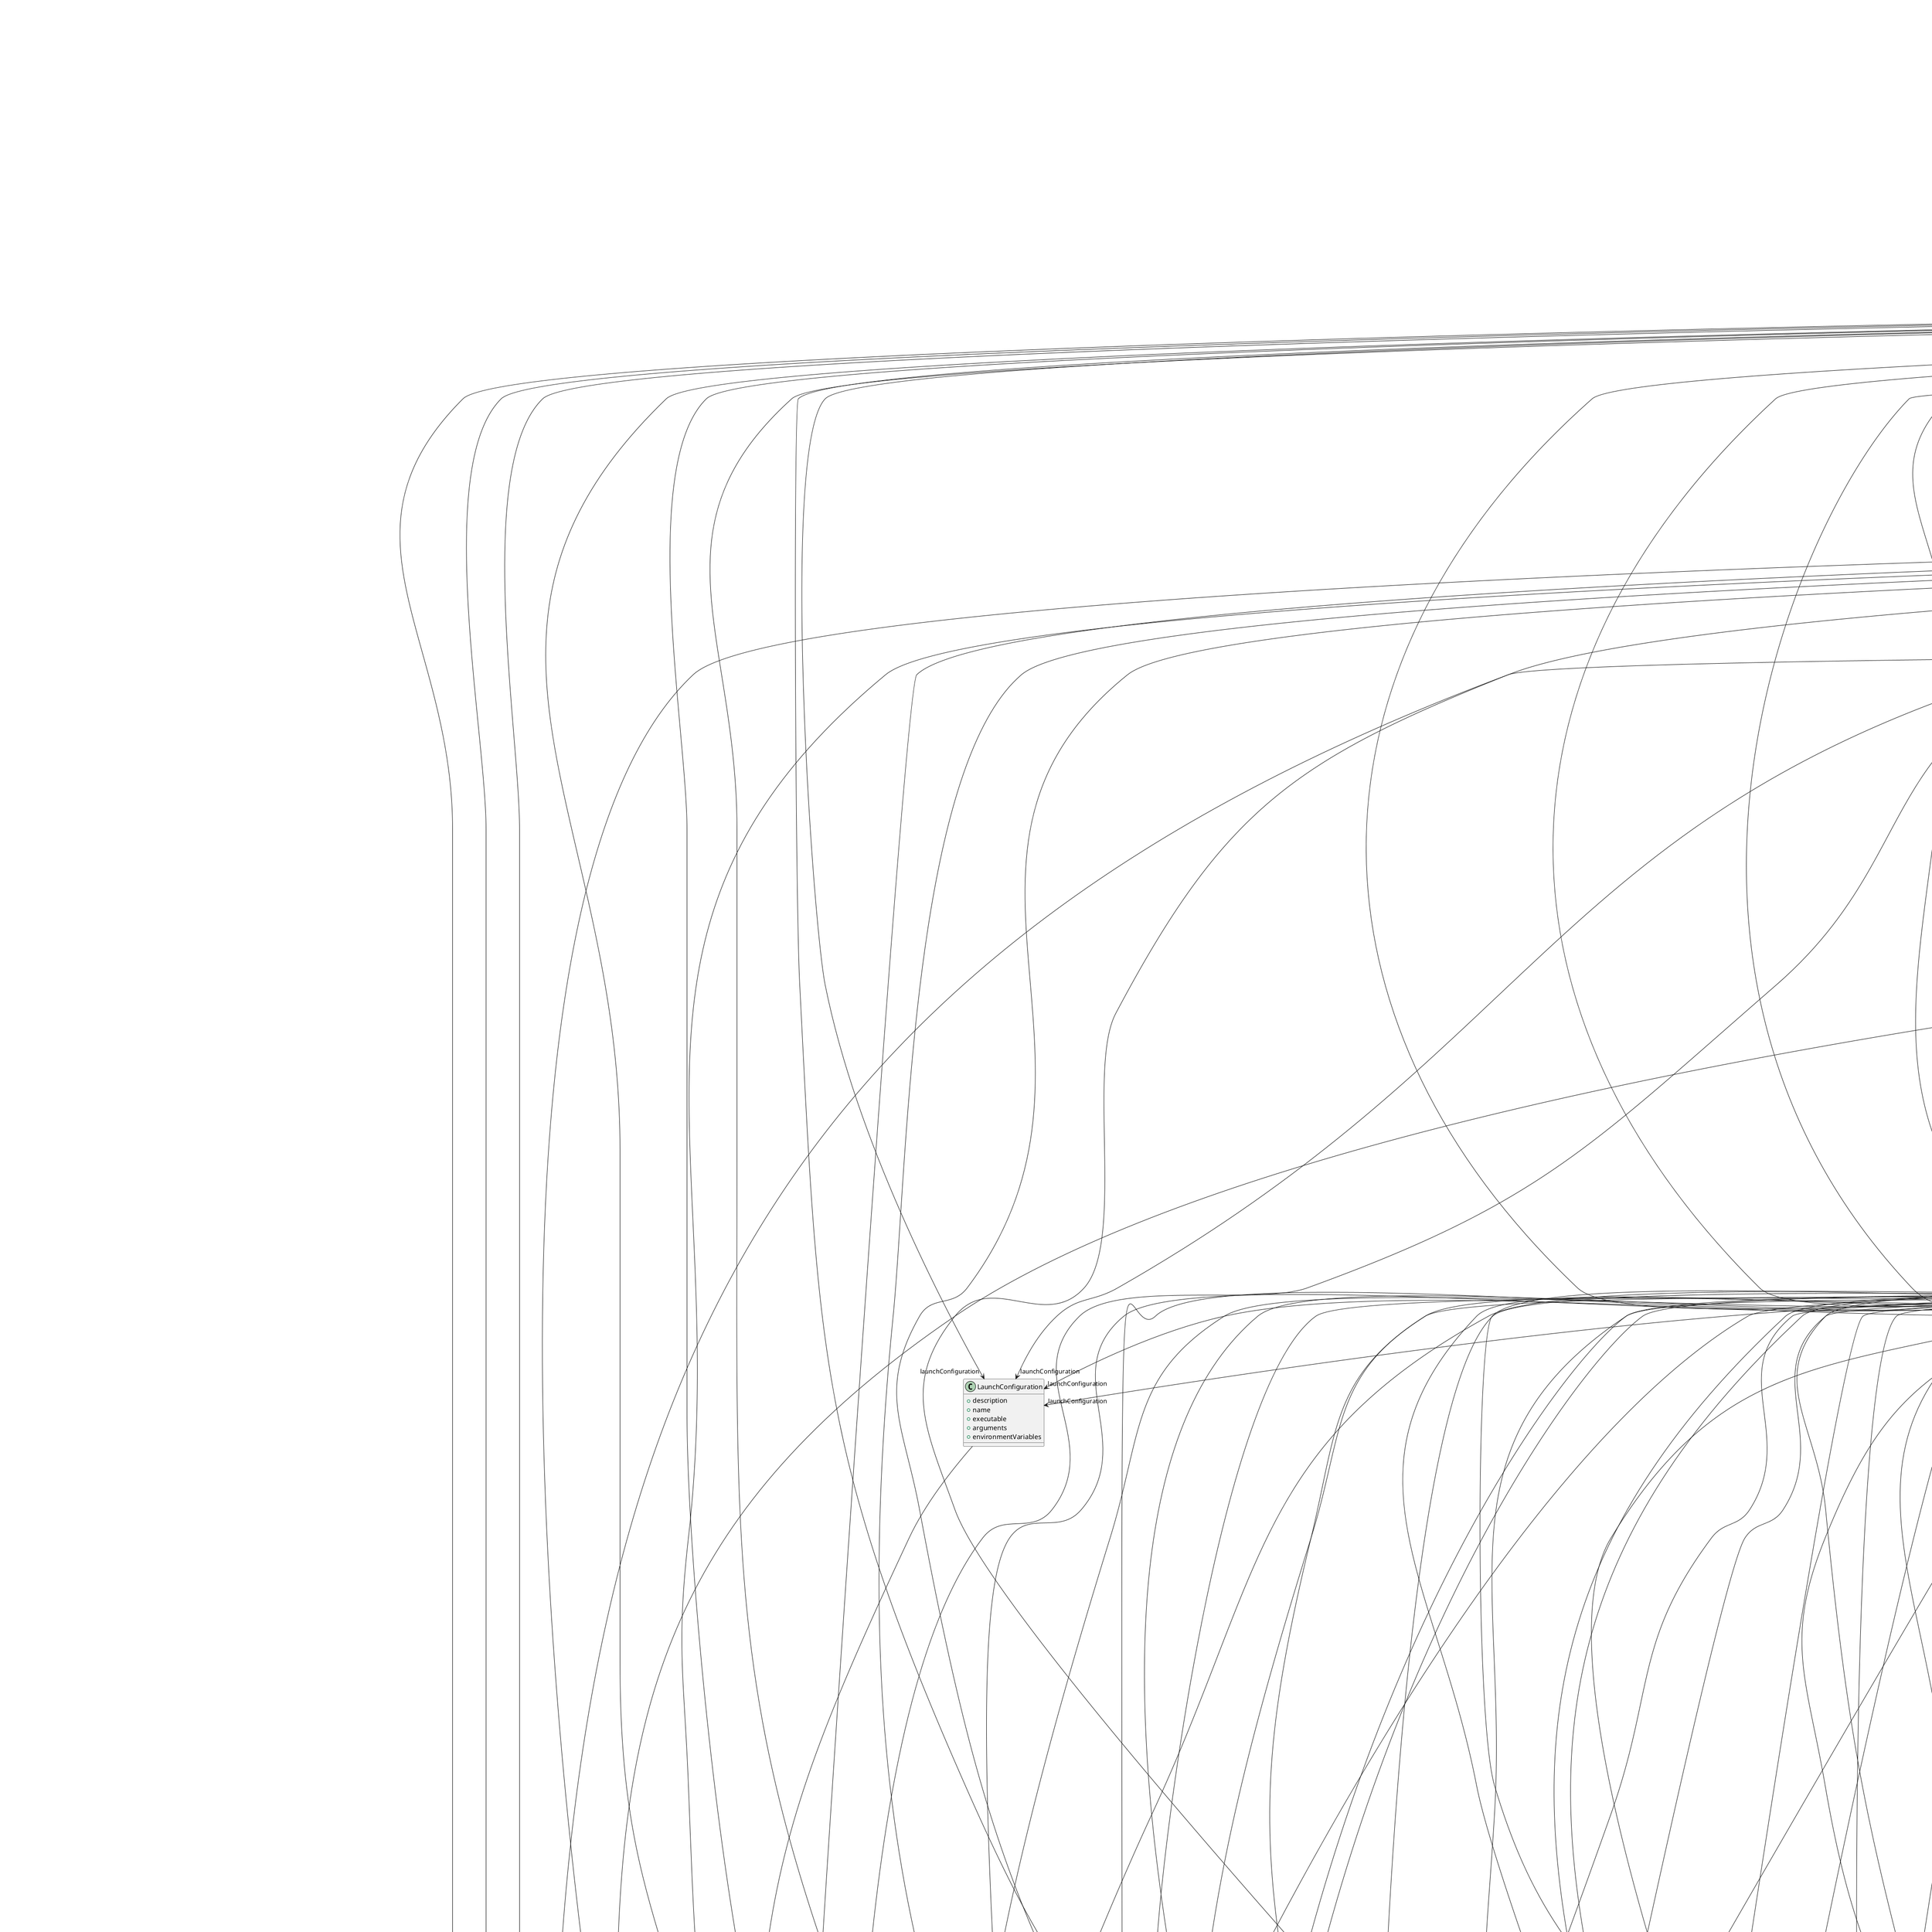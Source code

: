 @startuml

class LivePaperSection {
+sectionType
+order
+name
+description
+isPartOf

}
LivePaperSection -d-> "isPartOf" LivePaperVersion


class Chapter {
+isPartOf
+pagination
+digitalIdentifier
+abstract
+custodian
+author
+citedPublication
+copyright
+dateCreated
+dateModified
+datePublished
+editor
+funding
+name
+keyword
+license
+publisher
+IRI
+versionIdentifier

}
Chapter -d-> "isPartOf" Book
Chapter -d-> "digitalIdentifier" DOI
Chapter -d-> "custodian" Person
Chapter -d-> "custodian" Organization
Chapter -d-> "author" Person
Chapter -d-> "author" Organization
Chapter -d-> "citedPublication" DOI
Chapter -d-> "citedPublication" ISBN
Chapter -d-> "copyright" Copyright
Chapter -d-> "editor" Person
Chapter -d-> "funding" Funding
Chapter -d-> "keyword" MolecularEntity
Chapter -d-> "keyword" CellType
Chapter -d-> "keyword" BiologicalOrder
Chapter -d-> "keyword" DiseaseModel
Chapter -d-> "keyword" CellCultureType
Chapter -d-> "keyword" UBERONParcellation
Chapter -d-> "keyword" BreedingType
Chapter -d-> "keyword" Organ
Chapter -d-> "keyword" Handedness
Chapter -d-> "keyword" SubcellularEntity
Chapter -d-> "keyword" Species
Chapter -d-> "keyword" TermSuggestion
Chapter -d-> "keyword" GeneticStrainType
Chapter -d-> "keyword" Disease
Chapter -d-> "keyword" BiologicalSex
Chapter -d-> "keyword" ParcellationEntityVersion
Chapter -d-> "keyword" ParcellationEntity
Chapter -d-> "keyword" CustomAnatomicalEntity
Chapter -d-> "license" License
Chapter -d-> "publisher" Person
Chapter -d-> "publisher" Organization


class PublicationVolume {
+volumeNumber
+isPartOf

}
PublicationVolume -d-> "isPartOf" Periodical


class ScholarlyArticle {
+isPartOf
+pagination
+abstract
+custodian
+author
+citedPublication
+copyright
+dateCreated
+dateModified
+datePublished
+digitalIdentifier
+editor
+funding
+name
+keyword
+license
+publisher
+IRI
+versionIdentifier

}
ScholarlyArticle -d-> "isPartOf" PublicationIssue
ScholarlyArticle -d-> "isPartOf" PublicationVolume
ScholarlyArticle -d-> "custodian" Person
ScholarlyArticle -d-> "custodian" Organization
ScholarlyArticle -d-> "author" Person
ScholarlyArticle -d-> "author" Organization
ScholarlyArticle -d-> "citedPublication" DOI
ScholarlyArticle -d-> "citedPublication" ISBN
ScholarlyArticle -d-> "copyright" Copyright
ScholarlyArticle -d-> "digitalIdentifier" DOI
ScholarlyArticle -d-> "editor" Person
ScholarlyArticle -d-> "funding" Funding
ScholarlyArticle -d-> "keyword" MolecularEntity
ScholarlyArticle -d-> "keyword" CellType
ScholarlyArticle -d-> "keyword" BiologicalOrder
ScholarlyArticle -d-> "keyword" DiseaseModel
ScholarlyArticle -d-> "keyword" CellCultureType
ScholarlyArticle -d-> "keyword" UBERONParcellation
ScholarlyArticle -d-> "keyword" BreedingType
ScholarlyArticle -d-> "keyword" Organ
ScholarlyArticle -d-> "keyword" Handedness
ScholarlyArticle -d-> "keyword" SubcellularEntity
ScholarlyArticle -d-> "keyword" Species
ScholarlyArticle -d-> "keyword" TermSuggestion
ScholarlyArticle -d-> "keyword" GeneticStrainType
ScholarlyArticle -d-> "keyword" Disease
ScholarlyArticle -d-> "keyword" BiologicalSex
ScholarlyArticle -d-> "keyword" ParcellationEntityVersion
ScholarlyArticle -d-> "keyword" ParcellationEntity
ScholarlyArticle -d-> "keyword" CustomAnatomicalEntity
ScholarlyArticle -d-> "license" License
ScholarlyArticle -d-> "publisher" Person
ScholarlyArticle -d-> "publisher" Organization


class Periodical {
+fullName
+shortName
+digitalIdentifier

}
Periodical -d-> "digitalIdentifier" ISSN


class LivePaperVersion {
+about
+author
+lastModified
+digitalIdentifier
+isAlternativeVersionOf
+isNewVersionOf
+license
+relatedPublication
+accessibility
+copyright
+custodian
+description
+fullDocumentation
+fullName
+funding
+homepage
+howToCite
+keyword
+otherContribution
+releaseDate
+repository
+shortName
+supportChannel
+versionIdentifier
+versionInnovation

}
LivePaperVersion -d-> "about" DatasetVersion
LivePaperVersion -d-> "about" ModelVersion
LivePaperVersion -d-> "about" SoftwareVersion
LivePaperVersion -d-> "author" Person
LivePaperVersion -d-> "author" Organization
LivePaperVersion -d-> "digitalIdentifier" DOI
LivePaperVersion -d-> "isAlternativeVersionOf" LivePaperVersion
LivePaperVersion -d-> "isNewVersionOf" LivePaperVersion
LivePaperVersion -d-> "license" License
LivePaperVersion -d-> "relatedPublication" DOI
LivePaperVersion -d-> "relatedPublication" ISBN
LivePaperVersion -d-> "relatedPublication" ISSN
LivePaperVersion -d-> "accessibility" ProductAccessibility
LivePaperVersion -d-> "copyright" Copyright
LivePaperVersion -d-> "custodian" Person
LivePaperVersion -d-> "custodian" Organization
LivePaperVersion -d-> "fullDocumentation" DOI
LivePaperVersion -d-> "fullDocumentation" File
LivePaperVersion -d-> "fullDocumentation" URL
LivePaperVersion -d-> "funding" Funding
LivePaperVersion -d-> "homepage" URL
LivePaperVersion -d-> "keyword" DeviceType
LivePaperVersion -d-> "keyword" AnatomicalPlane
LivePaperVersion -d-> "keyword" ProgrammingLanguage
LivePaperVersion -d-> "keyword" Technique
LivePaperVersion -d-> "keyword" MeasuredQuantity
LivePaperVersion -d-> "keyword" MolecularEntity
LivePaperVersion -d-> "keyword" FileUsageRole
LivePaperVersion -d-> "keyword" TissueSampleAttribute
LivePaperVersion -d-> "keyword" CellType
LivePaperVersion -d-> "keyword" BiologicalOrder
LivePaperVersion -d-> "keyword" TypeOfUncertainty
LivePaperVersion -d-> "keyword" ModelAbstractionLevel
LivePaperVersion -d-> "keyword" DiseaseModel
LivePaperVersion -d-> "keyword" CellCultureType
LivePaperVersion -d-> "keyword" AnnotationType
LivePaperVersion -d-> "keyword" SoftwareApplicationCategory
LivePaperVersion -d-> "keyword" QualitativeOverlap
LivePaperVersion -d-> "keyword" SoftwareFeature
LivePaperVersion -d-> "keyword" UnitOfMeasurement
LivePaperVersion -d-> "keyword" PatchClampVariation
LivePaperVersion -d-> "keyword" StimulationApproach
LivePaperVersion -d-> "keyword" Service
LivePaperVersion -d-> "keyword" ActionStatusType
LivePaperVersion -d-> "keyword" ChemicalMixtureType
LivePaperVersion -d-> "keyword" AgeCategory
LivePaperVersion -d-> "keyword" AtlasType
LivePaperVersion -d-> "keyword" ContributionType
LivePaperVersion -d-> "keyword" Terminology
LivePaperVersion -d-> "keyword" ProductAccessibility
LivePaperVersion -d-> "keyword" ExperimentalApproach
LivePaperVersion -d-> "keyword" FileBundleGrouping
LivePaperVersion -d-> "keyword" UBERONParcellation
LivePaperVersion -d-> "keyword" DifferenceMeasure
LivePaperVersion -d-> "keyword" StimulusType
LivePaperVersion -d-> "keyword" MetaDataModelType
LivePaperVersion -d-> "keyword" BreedingType
LivePaperVersion -d-> "keyword" OperatingSystem
LivePaperVersion -d-> "keyword" PreparationType
LivePaperVersion -d-> "keyword" Organ
LivePaperVersion -d-> "keyword" Handedness
LivePaperVersion -d-> "keyword" OperatingDevice
LivePaperVersion -d-> "keyword" TissueSampleType
LivePaperVersion -d-> "keyword" SubcellularEntity
LivePaperVersion -d-> "keyword" CriteriaQualityType
LivePaperVersion -d-> "keyword" SemanticDataType
LivePaperVersion -d-> "keyword" Species
LivePaperVersion -d-> "keyword" ModelScope
LivePaperVersion -d-> "keyword" TermSuggestion
LivePaperVersion -d-> "keyword" GeneticStrainType
LivePaperVersion -d-> "keyword" SubjectAttribute
LivePaperVersion -d-> "keyword" AnatomicalAxesOrientation
LivePaperVersion -d-> "keyword" Laterality
LivePaperVersion -d-> "keyword" Disease
LivePaperVersion -d-> "keyword" Language
LivePaperVersion -d-> "keyword" FileRepositoryType
LivePaperVersion -d-> "keyword" CranialWindowType
LivePaperVersion -d-> "keyword" BiologicalSex
LivePaperVersion -d-> "keyword" DataType
LivePaperVersion -d-> "keyword" EthicsAssessment
LivePaperVersion -d-> "otherContribution" Contribution
LivePaperVersion -d-> "repository" FileRepository


class Book {
+digitalIdentifier
+abstract
+custodian
+author
+citedPublication
+copyright
+dateCreated
+dateModified
+datePublished
+editor
+funding
+name
+keyword
+license
+publisher
+IRI
+versionIdentifier

}
Book -d-> "digitalIdentifier" ISBN
Book -d-> "digitalIdentifier" DOI
Book -d-> "custodian" Person
Book -d-> "custodian" Organization
Book -d-> "author" Person
Book -d-> "author" Organization
Book -d-> "citedPublication" DOI
Book -d-> "citedPublication" ISBN
Book -d-> "copyright" Copyright
Book -d-> "editor" Person
Book -d-> "funding" Funding
Book -d-> "keyword" MolecularEntity
Book -d-> "keyword" CellType
Book -d-> "keyword" BiologicalOrder
Book -d-> "keyword" DiseaseModel
Book -d-> "keyword" CellCultureType
Book -d-> "keyword" UBERONParcellation
Book -d-> "keyword" BreedingType
Book -d-> "keyword" Organ
Book -d-> "keyword" Handedness
Book -d-> "keyword" SubcellularEntity
Book -d-> "keyword" Species
Book -d-> "keyword" TermSuggestion
Book -d-> "keyword" GeneticStrainType
Book -d-> "keyword" Disease
Book -d-> "keyword" BiologicalSex
Book -d-> "keyword" ParcellationEntityVersion
Book -d-> "keyword" ParcellationEntity
Book -d-> "keyword" CustomAnatomicalEntity
Book -d-> "license" License
Book -d-> "publisher" Person
Book -d-> "publisher" Organization


class LivePaper {
+author
+digitalIdentifier
+hasVersion
+custodian
+description
+fullName
+homepage
+howToCite
+shortName

}
LivePaper -d-> "author" Person
LivePaper -d-> "author" Organization
LivePaper -d-> "digitalIdentifier" DOI
LivePaper -d-> "hasVersion" LivePaperVersion
LivePaper -d-> "custodian" Person
LivePaper -d-> "custodian" Organization
LivePaper -d-> "homepage" URL


class LivePaperResourceItem {
+IRI
+name
+hostedBy
+isPartOf

}
LivePaperResourceItem -d-> "hostedBy" Organization
LivePaperResourceItem -d-> "isPartOf" LivePaperSection


class PublicationIssue {
+issueNumber
+isPartOf

}
PublicationIssue -d-> "isPartOf" PublicationVolume


class ParcellationTerminologyVersion {
+definedIn
+hasEntityVersion
+ontologyIdentifier

}
ParcellationTerminologyVersion -d-> "definedIn" File
ParcellationTerminologyVersion -d-> "hasEntityVersion" ParcellationEntityVersion


class AtlasAnnotation {
+annotationType
+bestViewPoint
+criteria
+criteriaQualityType
+displayColor
+inspiredBy
+internalIdentifier
+laterality
+visualizedIn

}
AtlasAnnotation -d-> "annotationType" AnnotationType
AtlasAnnotation -d-> "bestViewPoint" CoordinatePoint
AtlasAnnotation -d-> "criteria" ProtocolExecution
AtlasAnnotation -d-> "criteriaQualityType" CriteriaQualityType
AtlasAnnotation -d-> "inspiredBy" File
AtlasAnnotation -d-> "laterality" Laterality
AtlasAnnotation -d-> "visualizedIn" File


class BrainAtlasVersion {
+abbreviation
+atlasType
+author
+coordinateSpace
+digitalIdentifier
+hasTerminologyVersion
+isAlternativeVersionOf
+isNewVersionOf
+license
+ontologyIdentifier
+accessibility
+copyright
+custodian
+description
+fullDocumentation
+fullName
+funding
+homepage
+howToCite
+keyword
+otherContribution
+relatedPublication
+releaseDate
+repository
+shortName
+supportChannel
+versionIdentifier
+versionInnovation

}
BrainAtlasVersion -d-> "atlasType" AtlasType
BrainAtlasVersion -d-> "author" Person
BrainAtlasVersion -d-> "author" Organization
BrainAtlasVersion -d-> "coordinateSpace" CommonCoordinateSpace
BrainAtlasVersion -d-> "digitalIdentifier" DOI
BrainAtlasVersion -d-> "digitalIdentifier" ISBN
BrainAtlasVersion -d-> "digitalIdentifier" RRID
BrainAtlasVersion -d-> "hasTerminologyVersion" ParcellationTerminologyVersion
BrainAtlasVersion -d-> "isAlternativeVersionOf" BrainAtlasVersion
BrainAtlasVersion -d-> "isNewVersionOf" BrainAtlasVersion
BrainAtlasVersion -d-> "license" License
BrainAtlasVersion -d-> "accessibility" ProductAccessibility
BrainAtlasVersion -d-> "copyright" Copyright
BrainAtlasVersion -d-> "custodian" Person
BrainAtlasVersion -d-> "custodian" Organization
BrainAtlasVersion -d-> "fullDocumentation" DOI
BrainAtlasVersion -d-> "fullDocumentation" File
BrainAtlasVersion -d-> "fullDocumentation" URL
BrainAtlasVersion -d-> "funding" Funding
BrainAtlasVersion -d-> "homepage" URL
BrainAtlasVersion -d-> "keyword" DeviceType
BrainAtlasVersion -d-> "keyword" AnatomicalPlane
BrainAtlasVersion -d-> "keyword" ProgrammingLanguage
BrainAtlasVersion -d-> "keyword" Technique
BrainAtlasVersion -d-> "keyword" MeasuredQuantity
BrainAtlasVersion -d-> "keyword" MolecularEntity
BrainAtlasVersion -d-> "keyword" FileUsageRole
BrainAtlasVersion -d-> "keyword" TissueSampleAttribute
BrainAtlasVersion -d-> "keyword" CellType
BrainAtlasVersion -d-> "keyword" BiologicalOrder
BrainAtlasVersion -d-> "keyword" TypeOfUncertainty
BrainAtlasVersion -d-> "keyword" ModelAbstractionLevel
BrainAtlasVersion -d-> "keyword" DiseaseModel
BrainAtlasVersion -d-> "keyword" CellCultureType
BrainAtlasVersion -d-> "keyword" AnnotationType
BrainAtlasVersion -d-> "keyword" SoftwareApplicationCategory
BrainAtlasVersion -d-> "keyword" QualitativeOverlap
BrainAtlasVersion -d-> "keyword" SoftwareFeature
BrainAtlasVersion -d-> "keyword" UnitOfMeasurement
BrainAtlasVersion -d-> "keyword" PatchClampVariation
BrainAtlasVersion -d-> "keyword" StimulationApproach
BrainAtlasVersion -d-> "keyword" Service
BrainAtlasVersion -d-> "keyword" ActionStatusType
BrainAtlasVersion -d-> "keyword" ChemicalMixtureType
BrainAtlasVersion -d-> "keyword" AgeCategory
BrainAtlasVersion -d-> "keyword" AtlasType
BrainAtlasVersion -d-> "keyword" ContributionType
BrainAtlasVersion -d-> "keyword" Terminology
BrainAtlasVersion -d-> "keyword" ProductAccessibility
BrainAtlasVersion -d-> "keyword" ExperimentalApproach
BrainAtlasVersion -d-> "keyword" FileBundleGrouping
BrainAtlasVersion -d-> "keyword" UBERONParcellation
BrainAtlasVersion -d-> "keyword" DifferenceMeasure
BrainAtlasVersion -d-> "keyword" StimulusType
BrainAtlasVersion -d-> "keyword" MetaDataModelType
BrainAtlasVersion -d-> "keyword" BreedingType
BrainAtlasVersion -d-> "keyword" OperatingSystem
BrainAtlasVersion -d-> "keyword" PreparationType
BrainAtlasVersion -d-> "keyword" Organ
BrainAtlasVersion -d-> "keyword" Handedness
BrainAtlasVersion -d-> "keyword" OperatingDevice
BrainAtlasVersion -d-> "keyword" TissueSampleType
BrainAtlasVersion -d-> "keyword" SubcellularEntity
BrainAtlasVersion -d-> "keyword" CriteriaQualityType
BrainAtlasVersion -d-> "keyword" SemanticDataType
BrainAtlasVersion -d-> "keyword" Species
BrainAtlasVersion -d-> "keyword" ModelScope
BrainAtlasVersion -d-> "keyword" TermSuggestion
BrainAtlasVersion -d-> "keyword" GeneticStrainType
BrainAtlasVersion -d-> "keyword" SubjectAttribute
BrainAtlasVersion -d-> "keyword" AnatomicalAxesOrientation
BrainAtlasVersion -d-> "keyword" Laterality
BrainAtlasVersion -d-> "keyword" Disease
BrainAtlasVersion -d-> "keyword" Language
BrainAtlasVersion -d-> "keyword" FileRepositoryType
BrainAtlasVersion -d-> "keyword" CranialWindowType
BrainAtlasVersion -d-> "keyword" BiologicalSex
BrainAtlasVersion -d-> "keyword" DataType
BrainAtlasVersion -d-> "keyword" EthicsAssessment
BrainAtlasVersion -d-> "otherContribution" Contribution
BrainAtlasVersion -d-> "relatedPublication" DOI
BrainAtlasVersion -d-> "relatedPublication" ISBN
BrainAtlasVersion -d-> "relatedPublication" HANDLE
BrainAtlasVersion -d-> "repository" FileRepository


class ParcellationTerminology {
+definedIn
+hasEntity
+ontologyIdentifier

}
ParcellationTerminology -d-> "definedIn" File
ParcellationTerminology -d-> "hasEntity" ParcellationEntity


class ParcellationEntityVersion {
+additionalRemarks
+alternativeName
+correctedName
+hasAnnotation
+hasParent
+lookupLabel
+name
+ontologyIdentifier
+relationAssessment
+versionIdentifier
+versionInnovation

}
ParcellationEntityVersion -d-> "hasAnnotation" AtlasAnnotation
ParcellationEntityVersion -d-> "hasParent" ParcellationEntity
ParcellationEntityVersion -d-> "hasParent" ParcellationEntityVersion
ParcellationEntityVersion -d-> "relationAssessment" QualitativeRelationAssessment
ParcellationEntityVersion -d-> "relationAssessment" QuantitativeRelationAssessment


class BrainAtlas {
+abbreviation
+author
+digitalIdentifier
+hasTerminology
+hasVersion
+custodian
+description
+fullName
+homepage
+howToCite
+shortName

}
BrainAtlas -d-> "author" Person
BrainAtlas -d-> "author" Organization
BrainAtlas -d-> "digitalIdentifier" DOI
BrainAtlas -d-> "digitalIdentifier" ISBN
BrainAtlas -d-> "digitalIdentifier" RRID
BrainAtlas -d-> "hasTerminology" ParcellationTerminology
BrainAtlas -d-> "hasVersion" BrainAtlasVersion
BrainAtlas -d-> "custodian" Person
BrainAtlas -d-> "custodian" Organization
BrainAtlas -d-> "homepage" URL


class CommonCoordinateSpace {
+anatomicalAxesOrientation
+axesOrigin
+defaultImage
+description
+digitalIdentifier
+fullName
+homepage
+howToCite
+nativeUnit
+ontologyIdentifier
+releaseDate
+shortName
+versionIdentifier

}
CommonCoordinateSpace -d-> "anatomicalAxesOrientation" AnatomicalAxesOrientation
CommonCoordinateSpace -d-> "axesOrigin" QuantitativeValue
CommonCoordinateSpace -d-> "defaultImage" File
CommonCoordinateSpace -d-> "digitalIdentifier" DOI
CommonCoordinateSpace -d-> "digitalIdentifier" ISBN
CommonCoordinateSpace -d-> "digitalIdentifier" RRID
CommonCoordinateSpace -d-> "homepage" URL
CommonCoordinateSpace -d-> "nativeUnit" UnitOfMeasurement


class ParcellationEntity {
+alternativeName
+definition
+hasParent
+hasVersion
+lookupLabel
+name
+ontologyIdentifier
+relatedUBERONTerm

}
ParcellationEntity -d-> "hasParent" ParcellationEntity
ParcellationEntity -d-> "hasVersion" ParcellationEntityVersion
ParcellationEntity -d-> "relatedUBERONTerm" UBERONParcellation


class CustomAnatomicalEntity {
+hasAnnotation
+name
+relatedUBERONTerm
+relationAssessment

}
CustomAnatomicalEntity -d-> "hasAnnotation" CustomAnnotation
CustomAnatomicalEntity -d-> "relatedUBERONTerm" UBERONParcellation
CustomAnatomicalEntity -d-> "relationAssessment" QualitativeRelationAssessment
CustomAnatomicalEntity -d-> "relationAssessment" QuantitativeRelationAssessment


class CustomCoordinateSpace {
+anatomicalAxesOrientation
+axesOrigin
+defaultImage
+name
+nativeUnit

}
CustomCoordinateSpace -d-> "anatomicalAxesOrientation" AnatomicalAxesOrientation
CustomCoordinateSpace -d-> "axesOrigin" QuantitativeValue
CustomCoordinateSpace -d-> "defaultImage" File
CustomCoordinateSpace -d-> "nativeUnit" UnitOfMeasurement


class CustomAnnotation {
+annotationType
+bestViewPoint
+coordinateSpace
+criteria
+criteriaQualityType
+displayColor
+inspiredBy
+internalIdentifier
+laterality
+visualizedIn

}
CustomAnnotation -d-> "annotationType" AnnotationType
CustomAnnotation -d-> "bestViewPoint" CoordinatePoint
CustomAnnotation -d-> "coordinateSpace" CommonCoordinateSpace
CustomAnnotation -d-> "coordinateSpace" CustomCoordinateSpace
CustomAnnotation -d-> "criteria" ProtocolExecution
CustomAnnotation -d-> "criteriaQualityType" CriteriaQualityType
CustomAnnotation -d-> "inspiredBy" File
CustomAnnotation -d-> "laterality" Laterality
CustomAnnotation -d-> "visualizedIn" File


class QualitativeRelationAssessment {
+criteria
+inRelationTo
+qualitativeOverlap

}
QualitativeRelationAssessment -d-> "criteria" ProtocolExecution
QualitativeRelationAssessment -d-> "inRelationTo" CustomAnatomicalEntity
QualitativeRelationAssessment -d-> "inRelationTo" ParcellationEntity
QualitativeRelationAssessment -d-> "inRelationTo" ParcellationEntityVersion
QualitativeRelationAssessment -d-> "qualitativeOverlap" QualitativeOverlap


class CoordinatePoint {
+coordinates
+coordinateSpace

}
CoordinatePoint -d-> "coordinates" QuantitativeValue
CoordinatePoint -d-> "coordinateSpace" CommonCoordinateSpace
CoordinatePoint -d-> "coordinateSpace" CustomCoordinateSpace


class AnatomicalTargetPosition {
+anatomicalTarget
+targetIdentificationType
+coordinates
+additionalRemarks
+lookupLabel

}
AnatomicalTargetPosition -d-> "anatomicalTarget" ParcellationEntity
AnatomicalTargetPosition -d-> "anatomicalTarget" ParcellationEntityVersion
AnatomicalTargetPosition -d-> "anatomicalTarget" CustomAnatomicalEntity
AnatomicalTargetPosition -d-> "anatomicalTarget" CellType
AnatomicalTargetPosition -d-> "anatomicalTarget" UBERONParcellation
AnatomicalTargetPosition -d-> "targetIdentificationType" AnatomicalIdentificationType
AnatomicalTargetPosition -d-> "coordinates" CoordinatePoint


class QuantitativeRelationAssessment {
+criteria
+inRelationTo
+quantitativeOverlap

}
QuantitativeRelationAssessment -d-> "criteria" ProtocolExecution
QuantitativeRelationAssessment -d-> "inRelationTo" ParcellationEntityVersion
QuantitativeRelationAssessment -d-> "quantitativeOverlap" QuantitativeValue
QuantitativeRelationAssessment -d-> "quantitativeOverlap" QuantitativeValueRange


class Circle {
+radius

}
Circle -d-> "radius" QuantitativeValue


class Rectangle {
+length
+width

}
Rectangle -d-> "length" QuantitativeValue
Rectangle -d-> "width" QuantitativeValue


class Ellipse {
+semiMinorAxis
+semiMajorAxis

}
Ellipse -d-> "semiMinorAxis" QuantitativeValue
Ellipse -d-> "semiMajorAxis" QuantitativeValue


class DeviceType {
+definition
+description
+interlexIdentifier
+knowledgeSpaceLink
+name
+preferredOntologyIdentifier
+synonym

}


class AnatomicalPlane {
+definition
+description
+interlexIdentifier
+knowledgeSpaceLink
+name
+preferredOntologyIdentifier
+synonym

}


class ProgrammingLanguage {
+definition
+description
+interlexIdentifier
+knowledgeSpaceLink
+name
+preferredOntologyIdentifier
+synonym

}


class Technique {
+definition
+description
+interlexIdentifier
+knowledgeSpaceLink
+name
+preferredOntologyIdentifier
+synonym

}


class MeasuredQuantity {
+definition
+description
+interlexIdentifier
+knowledgeSpaceLink
+name
+preferredOntologyIdentifier
+synonym

}


class MolecularEntity {
+definition
+description
+interlexIdentifier
+knowledgeSpaceLink
+name
+preferredOntologyIdentifier
+synonym

}


class FileUsageRole {
+definition
+description
+interlexIdentifier
+knowledgeSpaceLink
+name
+preferredOntologyIdentifier
+synonym

}


class TissueSampleAttribute {
+definition
+description
+interlexIdentifier
+knowledgeSpaceLink
+name
+preferredOntologyIdentifier
+synonym

}


class CellType {
+definition
+description
+interlexIdentifier
+knowledgeSpaceLink
+name
+preferredOntologyIdentifier
+synonym

}


class BiologicalOrder {
+definition
+description
+interlexIdentifier
+knowledgeSpaceLink
+name
+preferredOntologyIdentifier
+synonym

}


class TypeOfUncertainty {
+definition
+description
+interlexIdentifier
+knowledgeSpaceLink
+name
+preferredOntologyIdentifier
+synonym

}


class ModelAbstractionLevel {
+definition
+description
+interlexIdentifier
+knowledgeSpaceLink
+name
+preferredOntologyIdentifier
+synonym

}


class DiseaseModel {
+definition
+description
+interlexIdentifier
+knowledgeSpaceLink
+name
+preferredOntologyIdentifier
+synonym

}


class CellCultureType {
+definition
+description
+interlexIdentifier
+knowledgeSpaceLink
+name
+preferredOntologyIdentifier
+synonym

}


class AnnotationType {
+definition
+description
+interlexIdentifier
+knowledgeSpaceLink
+name
+preferredOntologyIdentifier
+synonym

}


class SoftwareApplicationCategory {
+definition
+description
+interlexIdentifier
+knowledgeSpaceLink
+name
+preferredOntologyIdentifier
+synonym

}


class QualitativeOverlap {
+definition
+description
+interlexIdentifier
+knowledgeSpaceLink
+name
+preferredOntologyIdentifier
+synonym

}


class SoftwareFeature {
+definition
+description
+interlexIdentifier
+knowledgeSpaceLink
+name
+preferredOntologyIdentifier
+synonym

}


class UnitOfMeasurement {
+definition
+description
+interlexIdentifier
+knowledgeSpaceLink
+name
+preferredOntologyIdentifier
+synonym

}


class PatchClampVariation {
+definition
+description
+interlexIdentifier
+knowledgeSpaceLink
+name
+preferredOntologyIdentifier
+synonym

}


class StimulationApproach {
+definition
+description
+interlexIdentifier
+knowledgeSpaceLink
+name
+preferredOntologyIdentifier
+synonym

}


class Service {
+definition
+description
+interlexIdentifier
+knowledgeSpaceLink
+name
+preferredOntologyIdentifier
+synonym

}


class ActionStatusType {
+definition
+description
+interlexIdentifier
+knowledgeSpaceLink
+name
+preferredOntologyIdentifier
+synonym

}


class ChemicalMixtureType {
+definition
+description
+interlexIdentifier
+knowledgeSpaceLink
+name
+preferredOntologyIdentifier
+synonym

}


class AgeCategory {
+definition
+description
+interlexIdentifier
+knowledgeSpaceLink
+name
+preferredOntologyIdentifier
+synonym

}


class AtlasType {
+definition
+description
+interlexIdentifier
+knowledgeSpaceLink
+name
+preferredOntologyIdentifier
+synonym

}


class ContributionType {
+definition
+description
+interlexIdentifier
+knowledgeSpaceLink
+name
+preferredOntologyIdentifier
+synonym

}


class Terminology {
+definition
+description
+interlexIdentifier
+knowledgeSpaceLink
+name
+preferredOntologyIdentifier
+synonym

}


class ProductAccessibility {
+definition
+description
+interlexIdentifier
+knowledgeSpaceLink
+name
+preferredOntologyIdentifier
+synonym

}


class ExperimentalApproach {
+definition
+description
+interlexIdentifier
+knowledgeSpaceLink
+name
+preferredOntologyIdentifier
+synonym

}


class FileBundleGrouping {
+definition
+description
+interlexIdentifier
+knowledgeSpaceLink
+name
+preferredOntologyIdentifier
+synonym

}


class UBERONParcellation {
+definition
+description
+interlexIdentifier
+knowledgeSpaceLink
+name
+preferredOntologyIdentifier
+synonym

}


class DifferenceMeasure {
+definition
+description
+interlexIdentifier
+knowledgeSpaceLink
+name
+preferredOntologyIdentifier
+synonym

}


class StimulusType {
+definition
+description
+interlexIdentifier
+knowledgeSpaceLink
+name
+preferredOntologyIdentifier
+synonym

}


class MetaDataModelType {
+definition
+description
+interlexIdentifier
+knowledgeSpaceLink
+name
+preferredOntologyIdentifier
+synonym

}


class BreedingType {
+definition
+description
+interlexIdentifier
+knowledgeSpaceLink
+name
+preferredOntologyIdentifier
+synonym

}


class OperatingSystem {
+definition
+description
+interlexIdentifier
+knowledgeSpaceLink
+name
+preferredOntologyIdentifier
+synonym

}


class PreparationType {
+definition
+description
+interlexIdentifier
+knowledgeSpaceLink
+name
+preferredOntologyIdentifier
+synonym

}


class Organ {
+definition
+description
+interlexIdentifier
+knowledgeSpaceLink
+name
+preferredOntologyIdentifier
+synonym

}


class Handedness {
+definition
+description
+interlexIdentifier
+knowledgeSpaceLink
+name
+preferredOntologyIdentifier
+synonym

}


class OperatingDevice {
+definition
+description
+interlexIdentifier
+knowledgeSpaceLink
+name
+preferredOntologyIdentifier
+synonym

}


class TissueSampleType {
+definition
+description
+interlexIdentifier
+knowledgeSpaceLink
+name
+preferredOntologyIdentifier
+synonym

}


class SubcellularEntity {
+definition
+description
+interlexIdentifier
+knowledgeSpaceLink
+name
+preferredOntologyIdentifier
+synonym

}


class CriteriaQualityType {
+definition
+description
+interlexIdentifier
+knowledgeSpaceLink
+name
+preferredOntologyIdentifier
+synonym

}


class SemanticDataType {
+definition
+description
+interlexIdentifier
+knowledgeSpaceLink
+name
+preferredOntologyIdentifier
+synonym

}


class Species {
+definition
+description
+interlexIdentifier
+knowledgeSpaceLink
+name
+preferredOntologyIdentifier
+synonym

}


class ModelScope {
+definition
+description
+interlexIdentifier
+knowledgeSpaceLink
+name
+preferredOntologyIdentifier
+synonym

}


class TermSuggestion {
+addExistingTerminology
+suggestNewTerminology
+definition
+description
+interlexIdentifier
+knowledgeSpaceLink
+name
+preferredOntologyIdentifier
+synonym

}
TermSuggestion -d-> "addExistingTerminology" Terminology


class GeneticStrainType {
+definition
+description
+interlexIdentifier
+knowledgeSpaceLink
+name
+preferredOntologyIdentifier
+synonym

}


class SubjectAttribute {
+definition
+description
+interlexIdentifier
+knowledgeSpaceLink
+name
+preferredOntologyIdentifier
+synonym

}


class AnatomicalAxesOrientation {
+definition
+description
+interlexIdentifier
+knowledgeSpaceLink
+name
+preferredOntologyIdentifier
+synonym

}


class Laterality {
+definition
+description
+interlexIdentifier
+knowledgeSpaceLink
+name
+preferredOntologyIdentifier
+synonym

}


class Disease {
+definition
+description
+interlexIdentifier
+knowledgeSpaceLink
+name
+preferredOntologyIdentifier
+synonym

}


class Language {
+definition
+description
+interlexIdentifier
+knowledgeSpaceLink
+name
+preferredOntologyIdentifier
+synonym

}


class FileRepositoryType {
+definition
+description
+interlexIdentifier
+knowledgeSpaceLink
+name
+preferredOntologyIdentifier
+synonym

}


class CranialWindowType {
+definition
+description
+interlexIdentifier
+knowledgeSpaceLink
+name
+preferredOntologyIdentifier
+synonym

}


class BiologicalSex {
+definition
+description
+interlexIdentifier
+knowledgeSpaceLink
+name
+preferredOntologyIdentifier
+synonym

}


class DataType {
+definition
+description
+interlexIdentifier
+knowledgeSpaceLink
+name
+preferredOntologyIdentifier
+synonym

}


class EthicsAssessment {
+definition
+description
+interlexIdentifier
+knowledgeSpaceLink
+name
+preferredOntologyIdentifier
+synonym

}


class Simulation {
+input
+output
+environment
+launchConfiguration
+startedBy
+wasInformedBy
+status
+resourceUsage
+tags
+recipe
+description
+endedAtTime
+lookupLabel
+customPropertySet
+startedAtTime
+studyTarget

}
Simulation -d-> "input" FileBundle
Simulation -d-> "input" File
Simulation -d-> "input" LocalFile
Simulation -d-> "input" SoftwareVersion
Simulation -d-> "input" ModelVersion
Simulation -d-> "output" FileBundle
Simulation -d-> "output" File
Simulation -d-> "output" LocalFile
Simulation -d-> "environment" Environment
Simulation -d-> "launchConfiguration" LaunchConfiguration
Simulation -d-> "startedBy" Person
Simulation -d-> "startedBy" SoftwareAgent
Simulation -d-> "wasInformedBy" Simulation
Simulation -d-> "wasInformedBy" Optimization
Simulation -d-> "wasInformedBy" DataAnalysis
Simulation -d-> "wasInformedBy" Visualization
Simulation -d-> "status" ActionStatusType
Simulation -d-> "resourceUsage" QuantitativeValue
Simulation -d-> "resourceUsage" QuantitativeValueRange
Simulation -d-> "recipe" WorkflowRecipeVersion
Simulation -d-> "customPropertySet" CustomPropertySet
Simulation -d-> "studyTarget" MolecularEntity
Simulation -d-> "studyTarget" CellType
Simulation -d-> "studyTarget" BiologicalOrder
Simulation -d-> "studyTarget" DiseaseModel
Simulation -d-> "studyTarget" CellCultureType
Simulation -d-> "studyTarget" UBERONParcellation
Simulation -d-> "studyTarget" BreedingType
Simulation -d-> "studyTarget" Organ
Simulation -d-> "studyTarget" Handedness
Simulation -d-> "studyTarget" SubcellularEntity
Simulation -d-> "studyTarget" Species
Simulation -d-> "studyTarget" TermSuggestion
Simulation -d-> "studyTarget" GeneticStrainType
Simulation -d-> "studyTarget" Disease
Simulation -d-> "studyTarget" BiologicalSex
Simulation -d-> "studyTarget" ParcellationEntityVersion
Simulation -d-> "studyTarget" ParcellationEntity
Simulation -d-> "studyTarget" CustomAnatomicalEntity


class Optimization {
+input
+output
+environment
+launchConfiguration
+startedBy
+wasInformedBy
+status
+resourceUsage
+tags
+recipe
+description
+endedAtTime
+lookupLabel
+customPropertySet
+startedAtTime
+studyTarget

}
Optimization -d-> "input" FileBundle
Optimization -d-> "input" File
Optimization -d-> "input" LocalFile
Optimization -d-> "input" SoftwareVersion
Optimization -d-> "input" ModelVersion
Optimization -d-> "output" FileBundle
Optimization -d-> "output" File
Optimization -d-> "output" LocalFile
Optimization -d-> "output" ModelVersion
Optimization -d-> "environment" Environment
Optimization -d-> "launchConfiguration" LaunchConfiguration
Optimization -d-> "startedBy" Person
Optimization -d-> "startedBy" SoftwareAgent
Optimization -d-> "wasInformedBy" Simulation
Optimization -d-> "wasInformedBy" Optimization
Optimization -d-> "wasInformedBy" DataAnalysis
Optimization -d-> "wasInformedBy" Visualization
Optimization -d-> "status" ActionStatusType
Optimization -d-> "resourceUsage" QuantitativeValue
Optimization -d-> "resourceUsage" QuantitativeValueRange
Optimization -d-> "recipe" WorkflowRecipeVersion
Optimization -d-> "customPropertySet" CustomPropertySet
Optimization -d-> "studyTarget" MolecularEntity
Optimization -d-> "studyTarget" CellType
Optimization -d-> "studyTarget" BiologicalOrder
Optimization -d-> "studyTarget" DiseaseModel
Optimization -d-> "studyTarget" CellCultureType
Optimization -d-> "studyTarget" UBERONParcellation
Optimization -d-> "studyTarget" BreedingType
Optimization -d-> "studyTarget" Organ
Optimization -d-> "studyTarget" Handedness
Optimization -d-> "studyTarget" SubcellularEntity
Optimization -d-> "studyTarget" Species
Optimization -d-> "studyTarget" TermSuggestion
Optimization -d-> "studyTarget" GeneticStrainType
Optimization -d-> "studyTarget" Disease
Optimization -d-> "studyTarget" BiologicalSex
Optimization -d-> "studyTarget" ParcellationEntityVersion
Optimization -d-> "studyTarget" ParcellationEntity
Optimization -d-> "studyTarget" CustomAnatomicalEntity


class Environment {
+name
+hardware
+configuration
+software
+description

}
Environment -d-> "hardware" HardwareSystem
Environment -d-> "configuration" Configuration
Environment -d-> "software" SoftwareVersion


class WorkflowExecution {
+stages
+startedBy
+recipe

}
WorkflowExecution -d-> "stages" Simulation
WorkflowExecution -d-> "stages" Optimization
WorkflowExecution -d-> "stages" DataAnalysis
WorkflowExecution -d-> "stages" Visualization
WorkflowExecution -d-> "startedBy" Person
WorkflowExecution -d-> "startedBy" SoftwareAgent
WorkflowExecution -d-> "recipe" WorkflowRecipeVersion


class HardwareSystem {
+name
+version
+description

}


class DataAnalysis {
+input
+output
+environment
+launchConfiguration
+startedBy
+wasInformedBy
+status
+resourceUsage
+tags
+recipe
+description
+endedAtTime
+lookupLabel
+customPropertySet
+startedAtTime
+studyTarget

}
DataAnalysis -d-> "input" FileBundle
DataAnalysis -d-> "input" File
DataAnalysis -d-> "input" LocalFile
DataAnalysis -d-> "input" SoftwareVersion
DataAnalysis -d-> "output" FileBundle
DataAnalysis -d-> "output" File
DataAnalysis -d-> "output" LocalFile
DataAnalysis -d-> "environment" Environment
DataAnalysis -d-> "launchConfiguration" LaunchConfiguration
DataAnalysis -d-> "startedBy" Person
DataAnalysis -d-> "startedBy" SoftwareAgent
DataAnalysis -d-> "wasInformedBy" Simulation
DataAnalysis -d-> "wasInformedBy" Optimization
DataAnalysis -d-> "wasInformedBy" DataAnalysis
DataAnalysis -d-> "wasInformedBy" Visualization
DataAnalysis -d-> "status" ActionStatusType
DataAnalysis -d-> "resourceUsage" QuantitativeValue
DataAnalysis -d-> "resourceUsage" QuantitativeValueRange
DataAnalysis -d-> "recipe" WorkflowRecipeVersion
DataAnalysis -d-> "customPropertySet" CustomPropertySet
DataAnalysis -d-> "studyTarget" MolecularEntity
DataAnalysis -d-> "studyTarget" CellType
DataAnalysis -d-> "studyTarget" BiologicalOrder
DataAnalysis -d-> "studyTarget" DiseaseModel
DataAnalysis -d-> "studyTarget" CellCultureType
DataAnalysis -d-> "studyTarget" UBERONParcellation
DataAnalysis -d-> "studyTarget" BreedingType
DataAnalysis -d-> "studyTarget" Organ
DataAnalysis -d-> "studyTarget" Handedness
DataAnalysis -d-> "studyTarget" SubcellularEntity
DataAnalysis -d-> "studyTarget" Species
DataAnalysis -d-> "studyTarget" TermSuggestion
DataAnalysis -d-> "studyTarget" GeneticStrainType
DataAnalysis -d-> "studyTarget" Disease
DataAnalysis -d-> "studyTarget" BiologicalSex
DataAnalysis -d-> "studyTarget" ParcellationEntityVersion
DataAnalysis -d-> "studyTarget" ParcellationEntity
DataAnalysis -d-> "studyTarget" CustomAnatomicalEntity


class SoftwareAgent {
+name
+software
+environment

}
SoftwareAgent -d-> "software" SoftwareVersion
SoftwareAgent -d-> "environment" Environment


class WorkflowRecipeVersion {
+developer
+digitalIdentifier
+hasComponent
+format
+isAlternativeVersionOf
+isNewVersionOf
+license
+accessibility
+copyright
+custodian
+description
+fullDocumentation
+fullName
+funding
+homepage
+howToCite
+keyword
+otherContribution
+relatedPublication
+releaseDate
+repository
+shortName
+supportChannel
+versionIdentifier
+versionInnovation

}
WorkflowRecipeVersion -d-> "developer" Person
WorkflowRecipeVersion -d-> "developer" Organization
WorkflowRecipeVersion -d-> "digitalIdentifier" DOI
WorkflowRecipeVersion -d-> "hasComponent" WorkflowRecipeVersion
WorkflowRecipeVersion -d-> "hasComponent" SoftwareVersion
WorkflowRecipeVersion -d-> "hasComponent" File
WorkflowRecipeVersion -d-> "hasComponent" FileBundle
WorkflowRecipeVersion -d-> "format" ContentType
WorkflowRecipeVersion -d-> "isAlternativeVersionOf" WorkflowRecipeVersion
WorkflowRecipeVersion -d-> "isNewVersionOf" WorkflowRecipeVersion
WorkflowRecipeVersion -d-> "license" License
WorkflowRecipeVersion -d-> "accessibility" ProductAccessibility
WorkflowRecipeVersion -d-> "copyright" Copyright
WorkflowRecipeVersion -d-> "custodian" Person
WorkflowRecipeVersion -d-> "custodian" Organization
WorkflowRecipeVersion -d-> "fullDocumentation" DOI
WorkflowRecipeVersion -d-> "fullDocumentation" File
WorkflowRecipeVersion -d-> "fullDocumentation" URL
WorkflowRecipeVersion -d-> "funding" Funding
WorkflowRecipeVersion -d-> "homepage" URL
WorkflowRecipeVersion -d-> "keyword" DeviceType
WorkflowRecipeVersion -d-> "keyword" AnatomicalPlane
WorkflowRecipeVersion -d-> "keyword" ProgrammingLanguage
WorkflowRecipeVersion -d-> "keyword" Technique
WorkflowRecipeVersion -d-> "keyword" MeasuredQuantity
WorkflowRecipeVersion -d-> "keyword" MolecularEntity
WorkflowRecipeVersion -d-> "keyword" FileUsageRole
WorkflowRecipeVersion -d-> "keyword" TissueSampleAttribute
WorkflowRecipeVersion -d-> "keyword" CellType
WorkflowRecipeVersion -d-> "keyword" BiologicalOrder
WorkflowRecipeVersion -d-> "keyword" TypeOfUncertainty
WorkflowRecipeVersion -d-> "keyword" ModelAbstractionLevel
WorkflowRecipeVersion -d-> "keyword" DiseaseModel
WorkflowRecipeVersion -d-> "keyword" CellCultureType
WorkflowRecipeVersion -d-> "keyword" AnnotationType
WorkflowRecipeVersion -d-> "keyword" SoftwareApplicationCategory
WorkflowRecipeVersion -d-> "keyword" QualitativeOverlap
WorkflowRecipeVersion -d-> "keyword" SoftwareFeature
WorkflowRecipeVersion -d-> "keyword" UnitOfMeasurement
WorkflowRecipeVersion -d-> "keyword" PatchClampVariation
WorkflowRecipeVersion -d-> "keyword" StimulationApproach
WorkflowRecipeVersion -d-> "keyword" Service
WorkflowRecipeVersion -d-> "keyword" ActionStatusType
WorkflowRecipeVersion -d-> "keyword" ChemicalMixtureType
WorkflowRecipeVersion -d-> "keyword" AgeCategory
WorkflowRecipeVersion -d-> "keyword" AtlasType
WorkflowRecipeVersion -d-> "keyword" ContributionType
WorkflowRecipeVersion -d-> "keyword" Terminology
WorkflowRecipeVersion -d-> "keyword" ProductAccessibility
WorkflowRecipeVersion -d-> "keyword" ExperimentalApproach
WorkflowRecipeVersion -d-> "keyword" FileBundleGrouping
WorkflowRecipeVersion -d-> "keyword" UBERONParcellation
WorkflowRecipeVersion -d-> "keyword" DifferenceMeasure
WorkflowRecipeVersion -d-> "keyword" StimulusType
WorkflowRecipeVersion -d-> "keyword" MetaDataModelType
WorkflowRecipeVersion -d-> "keyword" BreedingType
WorkflowRecipeVersion -d-> "keyword" OperatingSystem
WorkflowRecipeVersion -d-> "keyword" PreparationType
WorkflowRecipeVersion -d-> "keyword" Organ
WorkflowRecipeVersion -d-> "keyword" Handedness
WorkflowRecipeVersion -d-> "keyword" OperatingDevice
WorkflowRecipeVersion -d-> "keyword" TissueSampleType
WorkflowRecipeVersion -d-> "keyword" SubcellularEntity
WorkflowRecipeVersion -d-> "keyword" CriteriaQualityType
WorkflowRecipeVersion -d-> "keyword" SemanticDataType
WorkflowRecipeVersion -d-> "keyword" Species
WorkflowRecipeVersion -d-> "keyword" ModelScope
WorkflowRecipeVersion -d-> "keyword" TermSuggestion
WorkflowRecipeVersion -d-> "keyword" GeneticStrainType
WorkflowRecipeVersion -d-> "keyword" SubjectAttribute
WorkflowRecipeVersion -d-> "keyword" AnatomicalAxesOrientation
WorkflowRecipeVersion -d-> "keyword" Laterality
WorkflowRecipeVersion -d-> "keyword" Disease
WorkflowRecipeVersion -d-> "keyword" Language
WorkflowRecipeVersion -d-> "keyword" FileRepositoryType
WorkflowRecipeVersion -d-> "keyword" CranialWindowType
WorkflowRecipeVersion -d-> "keyword" BiologicalSex
WorkflowRecipeVersion -d-> "keyword" DataType
WorkflowRecipeVersion -d-> "keyword" EthicsAssessment
WorkflowRecipeVersion -d-> "otherContribution" Contribution
WorkflowRecipeVersion -d-> "relatedPublication" DOI
WorkflowRecipeVersion -d-> "relatedPublication" ISBN
WorkflowRecipeVersion -d-> "relatedPublication" HANDLE
WorkflowRecipeVersion -d-> "repository" FileRepository


class LocalFile {
+contentDescription
+dataType
+format
+hash
+path
+name
+specialUsageRole
+storageSize

}
LocalFile -d-> "dataType" DataType
LocalFile -d-> "format" ContentType
LocalFile -d-> "hash" Hash
LocalFile -d-> "specialUsageRole" FileUsageRole
LocalFile -d-> "storageSize" QuantitativeValue


class Visualization {
+input
+output
+environment
+launchConfiguration
+startedBy
+wasInformedBy
+status
+resourceUsage
+tags
+recipe
+description
+endedAtTime
+lookupLabel
+customPropertySet
+startedAtTime
+studyTarget

}
Visualization -d-> "input" FileBundle
Visualization -d-> "input" File
Visualization -d-> "input" LocalFile
Visualization -d-> "input" SoftwareVersion
Visualization -d-> "output" FileBundle
Visualization -d-> "output" File
Visualization -d-> "output" LocalFile
Visualization -d-> "environment" Environment
Visualization -d-> "launchConfiguration" LaunchConfiguration
Visualization -d-> "startedBy" Person
Visualization -d-> "startedBy" SoftwareAgent
Visualization -d-> "wasInformedBy" Simulation
Visualization -d-> "wasInformedBy" Optimization
Visualization -d-> "wasInformedBy" DataAnalysis
Visualization -d-> "wasInformedBy" Visualization
Visualization -d-> "status" ActionStatusType
Visualization -d-> "resourceUsage" QuantitativeValue
Visualization -d-> "resourceUsage" QuantitativeValueRange
Visualization -d-> "recipe" WorkflowRecipeVersion
Visualization -d-> "customPropertySet" CustomPropertySet
Visualization -d-> "studyTarget" MolecularEntity
Visualization -d-> "studyTarget" CellType
Visualization -d-> "studyTarget" BiologicalOrder
Visualization -d-> "studyTarget" DiseaseModel
Visualization -d-> "studyTarget" CellCultureType
Visualization -d-> "studyTarget" UBERONParcellation
Visualization -d-> "studyTarget" BreedingType
Visualization -d-> "studyTarget" Organ
Visualization -d-> "studyTarget" Handedness
Visualization -d-> "studyTarget" SubcellularEntity
Visualization -d-> "studyTarget" Species
Visualization -d-> "studyTarget" TermSuggestion
Visualization -d-> "studyTarget" GeneticStrainType
Visualization -d-> "studyTarget" Disease
Visualization -d-> "studyTarget" BiologicalSex
Visualization -d-> "studyTarget" ParcellationEntityVersion
Visualization -d-> "studyTarget" ParcellationEntity
Visualization -d-> "studyTarget" CustomAnatomicalEntity


class LaunchConfiguration {
+description
+name
+executable
+arguments
+environmentVariables

}
LaunchConfiguration -d-> "environmentVariables" PropertyValueList


class WorkflowRecipe {
+developer
+digitalIdentifier
+hasVersion
+custodian
+description
+fullName
+homepage
+howToCite
+shortName

}
WorkflowRecipe -d-> "developer" Person
WorkflowRecipe -d-> "developer" Organization
WorkflowRecipe -d-> "digitalIdentifier" DOI
WorkflowRecipe -d-> "hasVersion" WorkflowRecipeVersion
WorkflowRecipe -d-> "custodian" Person
WorkflowRecipe -d-> "custodian" Organization
WorkflowRecipe -d-> "homepage" URL


class FilePathPattern {
+groupingType
+regex

}
FilePathPattern -d-> "groupingType" FileBundleGrouping


class ContentTypePattern {
+contentType
+lookupLabel
+regex

}
ContentTypePattern -d-> "contentType" ContentType


class FileBundle {
+contentDescription
+descendedFrom
+format
+groupingType
+hash
+isPartOf
+name
+storageSize

}
FileBundle -d-> "descendedFrom" Technique
FileBundle -d-> "descendedFrom" FileBundle
FileBundle -d-> "descendedFrom" File
FileBundle -d-> "descendedFrom" SubjectState
FileBundle -d-> "descendedFrom" BehavioralProtocol
FileBundle -d-> "descendedFrom" SubjectGroupState
FileBundle -d-> "descendedFrom" SubjectGroup
FileBundle -d-> "descendedFrom" TissueSampleCollectionState
FileBundle -d-> "descendedFrom" TissueSampleState
FileBundle -d-> "descendedFrom" Subject
FileBundle -d-> "descendedFrom" TissueSample
FileBundle -d-> "descendedFrom" TissueSampleCollection
FileBundle -d-> "descendedFrom" LocalFile
FileBundle -d-> "format" ContentType
FileBundle -d-> "groupingType" FileBundleGrouping
FileBundle -d-> "hash" Hash
FileBundle -d-> "isPartOf" FileBundle
FileBundle -d-> "isPartOf" FileRepository
FileBundle -d-> "storageSize" QuantitativeValue


class FileArchive {
+format
+IRI
+sourceData

}
FileArchive -d-> "format" ContentType
FileArchive -d-> "sourceData" File


class ServiceLink {
+dataLocation
+name
+openDataIn
+previewImage
+service

}
ServiceLink -d-> "dataLocation" File
ServiceLink -d-> "dataLocation" FileArchive
ServiceLink -d-> "dataLocation" FileBundle
ServiceLink -d-> "dataLocation" ParcellationEntityVersion
ServiceLink -d-> "dataLocation" LivePaperResourceItem
ServiceLink -d-> "openDataIn" URL
ServiceLink -d-> "previewImage" File
ServiceLink -d-> "service" Service


class FileRepository {
+contentTypePattern
+format
+hash
+hostedBy
+IRI
+name
+repositoryType
+storageSize
+structurePattern

}
FileRepository -d-> "contentTypePattern" ContentTypePattern
FileRepository -d-> "format" ContentType
FileRepository -d-> "hash" Hash
FileRepository -d-> "hostedBy" Organization
FileRepository -d-> "repositoryType" FileRepositoryType
FileRepository -d-> "storageSize" QuantitativeValue
FileRepository -d-> "structurePattern" FileRepositoryStructure


class Hash {
+algorithm
+digest

}


class FileRepositoryStructure {
+filePathPattern
+lookupLabel

}
FileRepositoryStructure -d-> "filePathPattern" FilePathPattern


class License {
+fullName
+legalCode
+shortName
+webpage

}


class ContentType {
+displayLabel
+fileExtension
+dataType
+description
+relatedMediaType
+name
+specification
+synonym

}
ContentType -d-> "dataType" DataType


class Copyright {
+holder
+year

}
Copyright -d-> "holder" Person
Copyright -d-> "holder" Organization


class File {
+contentDescription
+fileRepository
+dataType
+format
+hash
+IRI
+isPartOf
+name
+specialUsageRole
+storageSize

}
File -d-> "fileRepository" FileRepository
File -d-> "dataType" DataType
File -d-> "format" ContentType
File -d-> "hash" Hash
File -d-> "isPartOf" FileBundle
File -d-> "specialUsageRole" FileUsageRole
File -d-> "storageSize" QuantitativeValue


class Contribution {
+contributionType
+contributor

}
Contribution -d-> "contributionType" ContributionType
Contribution -d-> "contributor" Person
Contribution -d-> "contributor" Organization


class ContactInformation {
+email

}


class Person {
+digitalIdentifier
+contactInformation
+familyName
+givenName
+affiliation

}
Person -d-> "digitalIdentifier" ORCID
Person -d-> "contactInformation" ContactInformation
Person -d-> "affiliation" Affiliation


class Organization {
+digitalIdentifier
+fullName
+hasParent
+homepage
+shortName

}
Organization -d-> "digitalIdentifier" GRIDID
Organization -d-> "digitalIdentifier" RORID
Organization -d-> "digitalIdentifier" RRID
Organization -d-> "hasParent" Organization
Organization -d-> "homepage" URL


class Affiliation {
+startDate
+endDate
+organization

}
Affiliation -d-> "organization" Organization


class SubjectState {
+ageCategory
+descendedFrom
+handedness
+attribute
+additionalRemarks
+age
+lookupLabel
+pathology
+relativeTimeIndication
+weight

}
SubjectState -d-> "ageCategory" AgeCategory
SubjectState -d-> "descendedFrom" SubjectState
SubjectState -d-> "handedness" Handedness
SubjectState -d-> "attribute" SubjectAttribute
SubjectState -d-> "age" QuantitativeValue
SubjectState -d-> "age" QuantitativeValueRange
SubjectState -d-> "pathology" Disease
SubjectState -d-> "pathology" DiseaseModel
SubjectState -d-> "relativeTimeIndication" QuantitativeValue
SubjectState -d-> "relativeTimeIndication" QuantitativeValueRange
SubjectState -d-> "weight" QuantitativeValue
SubjectState -d-> "weight" QuantitativeValueRange


class BehavioralProtocol {
+describedIn
+description
+name
+internalIdentifier
+stimulation

}
BehavioralProtocol -d-> "describedIn" DOI
BehavioralProtocol -d-> "describedIn" File
BehavioralProtocol -d-> "describedIn" URL
BehavioralProtocol -d-> "stimulation" Stimulation


class SubjectGroupState {
+ageCategory
+descendedFrom
+handedness
+attribute
+additionalRemarks
+age
+lookupLabel
+pathology
+relativeTimeIndication
+weight

}
SubjectGroupState -d-> "ageCategory" AgeCategory
SubjectGroupState -d-> "descendedFrom" SubjectGroupState
SubjectGroupState -d-> "handedness" Handedness
SubjectGroupState -d-> "attribute" SubjectAttribute
SubjectGroupState -d-> "age" QuantitativeValue
SubjectGroupState -d-> "age" QuantitativeValueRange
SubjectGroupState -d-> "pathology" Disease
SubjectGroupState -d-> "pathology" DiseaseModel
SubjectGroupState -d-> "relativeTimeIndication" QuantitativeValue
SubjectGroupState -d-> "relativeTimeIndication" QuantitativeValueRange
SubjectGroupState -d-> "weight" QuantitativeValue
SubjectGroupState -d-> "weight" QuantitativeValueRange


class Strain {
+backgroundStrain
+breedingType
+description
+diseaseModel
+geneticStrainType
+identifier
+laboratoryCode
+name
+ontologyIdentifier
+phenotype
+RRID
+species
+stockNumber
+synonym

}
Strain -d-> "backgroundStrain" Strain
Strain -d-> "breedingType" BreedingType
Strain -d-> "diseaseModel" Disease
Strain -d-> "diseaseModel" DiseaseModel
Strain -d-> "geneticStrainType" GeneticStrainType
Strain -d-> "RRID" RRID
Strain -d-> "species" Species
Strain -d-> "stockNumber" StockNumber


class NumericalProperty {
+name
+value

}
NumericalProperty -d-> "value" QuantitativeValue
NumericalProperty -d-> "value" QuantitativeValueRange


class CustomPropertySet {
+context
+relevantFor
+definedIn

}
CustomPropertySet -d-> "relevantFor" Technique
CustomPropertySet -d-> "definedIn" File
CustomPropertySet -d-> "definedIn" Configuration
CustomPropertySet -d-> "definedIn" PropertyValueList


class ProtocolExecution {
+behavioralProtocol
+input
+isPartOf
+output
+preparationDesign
+protocol
+description
+endedAtTime
+lookupLabel
+customPropertySet
+startedAtTime
+studyTarget

}
ProtocolExecution -d-> "behavioralProtocol" BehavioralProtocol
ProtocolExecution -d-> "input" File
ProtocolExecution -d-> "input" FileBundle
ProtocolExecution -d-> "input" SubjectGroupState
ProtocolExecution -d-> "input" SubjectState
ProtocolExecution -d-> "input" TissueSampleCollectionState
ProtocolExecution -d-> "input" TissueSampleState
ProtocolExecution -d-> "isPartOf" DatasetVersion
ProtocolExecution -d-> "output" File
ProtocolExecution -d-> "output" FileBundle
ProtocolExecution -d-> "output" SubjectGroupState
ProtocolExecution -d-> "output" SubjectState
ProtocolExecution -d-> "output" TissueSampleCollectionState
ProtocolExecution -d-> "output" TissueSampleState
ProtocolExecution -d-> "preparationDesign" PreparationType
ProtocolExecution -d-> "protocol" Protocol
ProtocolExecution -d-> "customPropertySet" CustomPropertySet
ProtocolExecution -d-> "studyTarget" MolecularEntity
ProtocolExecution -d-> "studyTarget" CellType
ProtocolExecution -d-> "studyTarget" BiologicalOrder
ProtocolExecution -d-> "studyTarget" DiseaseModel
ProtocolExecution -d-> "studyTarget" CellCultureType
ProtocolExecution -d-> "studyTarget" UBERONParcellation
ProtocolExecution -d-> "studyTarget" BreedingType
ProtocolExecution -d-> "studyTarget" Organ
ProtocolExecution -d-> "studyTarget" Handedness
ProtocolExecution -d-> "studyTarget" SubcellularEntity
ProtocolExecution -d-> "studyTarget" Species
ProtocolExecution -d-> "studyTarget" TermSuggestion
ProtocolExecution -d-> "studyTarget" GeneticStrainType
ProtocolExecution -d-> "studyTarget" Disease
ProtocolExecution -d-> "studyTarget" BiologicalSex
ProtocolExecution -d-> "studyTarget" ParcellationEntityVersion
ProtocolExecution -d-> "studyTarget" ParcellationEntity
ProtocolExecution -d-> "studyTarget" CustomAnatomicalEntity


class SubjectGroup {
+studiedState
+additionalRemarks
+biologicalSex
+internalIdentifier
+lookupLabel
+quantity
+species

}
SubjectGroup -d-> "studiedState" SubjectGroupState
SubjectGroup -d-> "biologicalSex" BiologicalSex
SubjectGroup -d-> "species" Species
SubjectGroup -d-> "species" Strain


class TissueSampleCollectionState {
+descendedFrom
+attribute
+additionalRemarks
+age
+lookupLabel
+pathology
+relativeTimeIndication
+weight

}
TissueSampleCollectionState -d-> "descendedFrom" SubjectGroupState
TissueSampleCollectionState -d-> "descendedFrom" SubjectState
TissueSampleCollectionState -d-> "descendedFrom" TissueSampleCollectionState
TissueSampleCollectionState -d-> "descendedFrom" TissueSampleState
TissueSampleCollectionState -d-> "attribute" TissueSampleAttribute
TissueSampleCollectionState -d-> "age" QuantitativeValue
TissueSampleCollectionState -d-> "age" QuantitativeValueRange
TissueSampleCollectionState -d-> "pathology" Disease
TissueSampleCollectionState -d-> "pathology" DiseaseModel
TissueSampleCollectionState -d-> "relativeTimeIndication" QuantitativeValue
TissueSampleCollectionState -d-> "relativeTimeIndication" QuantitativeValueRange
TissueSampleCollectionState -d-> "weight" QuantitativeValue
TissueSampleCollectionState -d-> "weight" QuantitativeValueRange


class TissueSampleState {
+descendedFrom
+attribute
+additionalRemarks
+age
+lookupLabel
+pathology
+relativeTimeIndication
+weight

}
TissueSampleState -d-> "descendedFrom" SubjectGroupState
TissueSampleState -d-> "descendedFrom" SubjectState
TissueSampleState -d-> "descendedFrom" TissueSampleCollectionState
TissueSampleState -d-> "descendedFrom" TissueSampleState
TissueSampleState -d-> "attribute" TissueSampleAttribute
TissueSampleState -d-> "age" QuantitativeValue
TissueSampleState -d-> "age" QuantitativeValueRange
TissueSampleState -d-> "pathology" Disease
TissueSampleState -d-> "pathology" DiseaseModel
TissueSampleState -d-> "relativeTimeIndication" QuantitativeValue
TissueSampleState -d-> "relativeTimeIndication" QuantitativeValueRange
TissueSampleState -d-> "weight" QuantitativeValue
TissueSampleState -d-> "weight" QuantitativeValueRange


class Stimulation {
+description
+lookupLabel
+stimulationApproach
+stimulusType
+customPropertySet
+dataLocation

}
Stimulation -d-> "stimulationApproach" StimulationApproach
Stimulation -d-> "stimulusType" StimulusType
Stimulation -d-> "customPropertySet" CustomPropertySet
Stimulation -d-> "dataLocation" File
Stimulation -d-> "dataLocation" FileBundle


class Subject {
+isPartOf
+studiedState
+biologicalSex
+internalIdentifier
+lookupLabel
+species

}
Subject -d-> "isPartOf" SubjectGroup
Subject -d-> "studiedState" SubjectState
Subject -d-> "biologicalSex" BiologicalSex
Subject -d-> "species" Species
Subject -d-> "species" Strain


class TissueSample {
+isPartOf
+laterality
+origin
+studiedState
+anatomicalLocation
+type
+biologicalSex
+internalIdentifier
+lookupLabel
+species

}
TissueSample -d-> "isPartOf" TissueSampleCollection
TissueSample -d-> "laterality" Laterality
TissueSample -d-> "origin" CellType
TissueSample -d-> "origin" Organ
TissueSample -d-> "studiedState" TissueSampleState
TissueSample -d-> "anatomicalLocation" UBERONParcellation
TissueSample -d-> "anatomicalLocation" CustomAnatomicalEntity
TissueSample -d-> "anatomicalLocation" ParcellationEntity
TissueSample -d-> "anatomicalLocation" ParcellationEntityVersion
TissueSample -d-> "type" TissueSampleType
TissueSample -d-> "biologicalSex" BiologicalSex
TissueSample -d-> "species" Species
TissueSample -d-> "species" Strain


class StringProperty {
+name
+value

}


class Configuration {
+lookupLabel
+configuration
+definitionFormat

}
Configuration -d-> "definitionFormat" ContentType


class PropertyValueList {
+lookupLabel
+propertyValuePair

}
PropertyValueList -d-> "propertyValuePair" NumericalProperty
PropertyValueList -d-> "propertyValuePair" StringProperty


class TissueSampleCollection {
+anatomicalLocation
+laterality
+origin
+studiedState
+type
+additionalRemarks
+biologicalSex
+internalIdentifier
+lookupLabel
+quantity
+species

}
TissueSampleCollection -d-> "anatomicalLocation" UBERONParcellation
TissueSampleCollection -d-> "anatomicalLocation" CustomAnatomicalEntity
TissueSampleCollection -d-> "anatomicalLocation" ParcellationEntity
TissueSampleCollection -d-> "anatomicalLocation" ParcellationEntityVersion
TissueSampleCollection -d-> "laterality" Laterality
TissueSampleCollection -d-> "origin" CellType
TissueSampleCollection -d-> "origin" Organ
TissueSampleCollection -d-> "studiedState" TissueSampleCollectionState
TissueSampleCollection -d-> "type" TissueSampleType
TissueSampleCollection -d-> "biologicalSex" BiologicalSex
TissueSampleCollection -d-> "species" Species
TissueSampleCollection -d-> "species" Strain


class ExperimentalActivity {
+isPartOf
+preparationDesign
+protocol
+description
+endedAtTime
+input
+lookupLabel
+output
+customPropertySet
+startedAtTime
+studyTarget

}
ExperimentalActivity -d-> "isPartOf" DatasetVersion
ExperimentalActivity -d-> "preparationDesign" PreparationType
ExperimentalActivity -d-> "protocol" Protocol
ExperimentalActivity -d-> "input" FileBundle
ExperimentalActivity -d-> "input" File
ExperimentalActivity -d-> "output" FileBundle
ExperimentalActivity -d-> "output" File
ExperimentalActivity -d-> "customPropertySet" CustomPropertySet
ExperimentalActivity -d-> "studyTarget" MolecularEntity
ExperimentalActivity -d-> "studyTarget" CellType
ExperimentalActivity -d-> "studyTarget" BiologicalOrder
ExperimentalActivity -d-> "studyTarget" DiseaseModel
ExperimentalActivity -d-> "studyTarget" CellCultureType
ExperimentalActivity -d-> "studyTarget" UBERONParcellation
ExperimentalActivity -d-> "studyTarget" BreedingType
ExperimentalActivity -d-> "studyTarget" Organ
ExperimentalActivity -d-> "studyTarget" Handedness
ExperimentalActivity -d-> "studyTarget" SubcellularEntity
ExperimentalActivity -d-> "studyTarget" Species
ExperimentalActivity -d-> "studyTarget" TermSuggestion
ExperimentalActivity -d-> "studyTarget" GeneticStrainType
ExperimentalActivity -d-> "studyTarget" Disease
ExperimentalActivity -d-> "studyTarget" BiologicalSex
ExperimentalActivity -d-> "studyTarget" ParcellationEntityVersion
ExperimentalActivity -d-> "studyTarget" ParcellationEntity
ExperimentalActivity -d-> "studyTarget" CustomAnatomicalEntity


class Protocol {
+description
+name
+stimulation
+technique

}
Protocol -d-> "stimulation" Stimulation
Protocol -d-> "technique" Technique


class RRID {
+identifier

}


class URL {
+URL

}


class ISBN {
+identifier

}


class Comment {
+commenter
+content
+subject
+timestamp

}
Comment -d-> "commenter" Person
Comment -d-> "subject" LivePaperVersion
Comment -d-> "subject" LivePaper
Comment -d-> "subject" Software
Comment -d-> "subject" MetaDataModelVersion
Comment -d-> "subject" ModelVersion
Comment -d-> "subject" Model
Comment -d-> "subject" MetaDataModel
Comment -d-> "subject" DatasetVersion
Comment -d-> "subject" Dataset
Comment -d-> "subject" SoftwareVersion
Comment -d-> "subject" BrainAtlasVersion
Comment -d-> "subject" BrainAtlas
Comment -d-> "subject" WorkflowRecipeVersion
Comment -d-> "subject" WorkflowRecipe


class HANDLE {
+identifier

}


class StockNumber {
+identifier
+vendor

}
StockNumber -d-> "vendor" Organization


class DOI {
+identifier

}


class SWHID {
+identifier

}


class ISSN {
+identifier

}


class QuantitativeValueArray {
+values
+uncertainties
+typeOfUncertainty
+unit

}
QuantitativeValueArray -d-> "typeOfUncertainty" TypeOfUncertainty
QuantitativeValueArray -d-> "unit" UnitOfMeasurement


class QuantitativeValueRange {
+maxValue
+maxValueUnit
+minValue
+minValueUnit

}
QuantitativeValueRange -d-> "maxValueUnit" UnitOfMeasurement
QuantitativeValueRange -d-> "minValueUnit" UnitOfMeasurement


class RORID {
+identifier

}


class QuantitativeValue {
+value
+uncertainty
+typeOfUncertainty
+unit

}
QuantitativeValue -d-> "typeOfUncertainty" TypeOfUncertainty
QuantitativeValue -d-> "unit" UnitOfMeasurement


class GRIDID {
+identifier

}


class Funding {
+acknowledgement
+awardNumber
+awardTitle
+funder

}
Funding -d-> "funder" Person
Funding -d-> "funder" Organization


class ORCID {
+identifier

}


class Software {
+developer
+digitalIdentifier
+hasVersion
+custodian
+description
+fullName
+homepage
+howToCite
+shortName

}
Software -d-> "developer" Person
Software -d-> "developer" Organization
Software -d-> "digitalIdentifier" DOI
Software -d-> "digitalIdentifier" SWHID
Software -d-> "hasVersion" SoftwareVersion
Software -d-> "custodian" Person
Software -d-> "custodian" Organization
Software -d-> "homepage" URL


class MetaDataModelVersion {
+developer
+digitalIdentifier
+isAlternativeVersionOf
+isNewVersionOf
+license
+serializationFormat
+specificationFormat
+type
+accessibility
+copyright
+custodian
+description
+fullDocumentation
+fullName
+funding
+homepage
+howToCite
+keyword
+otherContribution
+relatedPublication
+releaseDate
+repository
+shortName
+supportChannel
+versionIdentifier
+versionInnovation

}
MetaDataModelVersion -d-> "developer" Person
MetaDataModelVersion -d-> "developer" Organization
MetaDataModelVersion -d-> "digitalIdentifier" DOI
MetaDataModelVersion -d-> "digitalIdentifier" SWHID
MetaDataModelVersion -d-> "isAlternativeVersionOf" MetaDataModelVersion
MetaDataModelVersion -d-> "isNewVersionOf" MetaDataModelVersion
MetaDataModelVersion -d-> "license" License
MetaDataModelVersion -d-> "serializationFormat" ContentType
MetaDataModelVersion -d-> "specificationFormat" ContentType
MetaDataModelVersion -d-> "type" MetaDataModelType
MetaDataModelVersion -d-> "accessibility" ProductAccessibility
MetaDataModelVersion -d-> "copyright" Copyright
MetaDataModelVersion -d-> "custodian" Person
MetaDataModelVersion -d-> "custodian" Organization
MetaDataModelVersion -d-> "fullDocumentation" DOI
MetaDataModelVersion -d-> "fullDocumentation" File
MetaDataModelVersion -d-> "fullDocumentation" URL
MetaDataModelVersion -d-> "funding" Funding
MetaDataModelVersion -d-> "homepage" URL
MetaDataModelVersion -d-> "keyword" DeviceType
MetaDataModelVersion -d-> "keyword" AnatomicalPlane
MetaDataModelVersion -d-> "keyword" ProgrammingLanguage
MetaDataModelVersion -d-> "keyword" Technique
MetaDataModelVersion -d-> "keyword" MeasuredQuantity
MetaDataModelVersion -d-> "keyword" MolecularEntity
MetaDataModelVersion -d-> "keyword" FileUsageRole
MetaDataModelVersion -d-> "keyword" TissueSampleAttribute
MetaDataModelVersion -d-> "keyword" CellType
MetaDataModelVersion -d-> "keyword" BiologicalOrder
MetaDataModelVersion -d-> "keyword" TypeOfUncertainty
MetaDataModelVersion -d-> "keyword" ModelAbstractionLevel
MetaDataModelVersion -d-> "keyword" DiseaseModel
MetaDataModelVersion -d-> "keyword" CellCultureType
MetaDataModelVersion -d-> "keyword" AnnotationType
MetaDataModelVersion -d-> "keyword" SoftwareApplicationCategory
MetaDataModelVersion -d-> "keyword" QualitativeOverlap
MetaDataModelVersion -d-> "keyword" SoftwareFeature
MetaDataModelVersion -d-> "keyword" UnitOfMeasurement
MetaDataModelVersion -d-> "keyword" PatchClampVariation
MetaDataModelVersion -d-> "keyword" StimulationApproach
MetaDataModelVersion -d-> "keyword" Service
MetaDataModelVersion -d-> "keyword" ActionStatusType
MetaDataModelVersion -d-> "keyword" ChemicalMixtureType
MetaDataModelVersion -d-> "keyword" AgeCategory
MetaDataModelVersion -d-> "keyword" AtlasType
MetaDataModelVersion -d-> "keyword" ContributionType
MetaDataModelVersion -d-> "keyword" Terminology
MetaDataModelVersion -d-> "keyword" ProductAccessibility
MetaDataModelVersion -d-> "keyword" ExperimentalApproach
MetaDataModelVersion -d-> "keyword" FileBundleGrouping
MetaDataModelVersion -d-> "keyword" UBERONParcellation
MetaDataModelVersion -d-> "keyword" DifferenceMeasure
MetaDataModelVersion -d-> "keyword" StimulusType
MetaDataModelVersion -d-> "keyword" MetaDataModelType
MetaDataModelVersion -d-> "keyword" BreedingType
MetaDataModelVersion -d-> "keyword" OperatingSystem
MetaDataModelVersion -d-> "keyword" PreparationType
MetaDataModelVersion -d-> "keyword" Organ
MetaDataModelVersion -d-> "keyword" Handedness
MetaDataModelVersion -d-> "keyword" OperatingDevice
MetaDataModelVersion -d-> "keyword" TissueSampleType
MetaDataModelVersion -d-> "keyword" SubcellularEntity
MetaDataModelVersion -d-> "keyword" CriteriaQualityType
MetaDataModelVersion -d-> "keyword" SemanticDataType
MetaDataModelVersion -d-> "keyword" Species
MetaDataModelVersion -d-> "keyword" ModelScope
MetaDataModelVersion -d-> "keyword" TermSuggestion
MetaDataModelVersion -d-> "keyword" GeneticStrainType
MetaDataModelVersion -d-> "keyword" SubjectAttribute
MetaDataModelVersion -d-> "keyword" AnatomicalAxesOrientation
MetaDataModelVersion -d-> "keyword" Laterality
MetaDataModelVersion -d-> "keyword" Disease
MetaDataModelVersion -d-> "keyword" Language
MetaDataModelVersion -d-> "keyword" FileRepositoryType
MetaDataModelVersion -d-> "keyword" CranialWindowType
MetaDataModelVersion -d-> "keyword" BiologicalSex
MetaDataModelVersion -d-> "keyword" DataType
MetaDataModelVersion -d-> "keyword" EthicsAssessment
MetaDataModelVersion -d-> "otherContribution" Contribution
MetaDataModelVersion -d-> "relatedPublication" DOI
MetaDataModelVersion -d-> "relatedPublication" ISBN
MetaDataModelVersion -d-> "relatedPublication" HANDLE
MetaDataModelVersion -d-> "repository" FileRepository


class ModelVersion {
+developer
+digitalIdentifier
+format
+inputData
+isAlternativeVersionOf
+isNewVersionOf
+license
+outputData
+accessibility
+copyright
+custodian
+description
+fullDocumentation
+fullName
+funding
+homepage
+howToCite
+keyword
+otherContribution
+relatedPublication
+releaseDate
+repository
+shortName
+supportChannel
+versionIdentifier
+versionInnovation

}
ModelVersion -d-> "developer" Person
ModelVersion -d-> "developer" Organization
ModelVersion -d-> "digitalIdentifier" DOI
ModelVersion -d-> "digitalIdentifier" SWHID
ModelVersion -d-> "format" ContentType
ModelVersion -d-> "inputData" DOI
ModelVersion -d-> "inputData" File
ModelVersion -d-> "inputData" FileBundle
ModelVersion -d-> "inputData" URL
ModelVersion -d-> "isAlternativeVersionOf" ModelVersion
ModelVersion -d-> "isNewVersionOf" ModelVersion
ModelVersion -d-> "license" License
ModelVersion -d-> "outputData" DOI
ModelVersion -d-> "outputData" File
ModelVersion -d-> "outputData" FileBundle
ModelVersion -d-> "outputData" URL
ModelVersion -d-> "accessibility" ProductAccessibility
ModelVersion -d-> "copyright" Copyright
ModelVersion -d-> "custodian" Person
ModelVersion -d-> "custodian" Organization
ModelVersion -d-> "fullDocumentation" DOI
ModelVersion -d-> "fullDocumentation" File
ModelVersion -d-> "fullDocumentation" URL
ModelVersion -d-> "funding" Funding
ModelVersion -d-> "homepage" URL
ModelVersion -d-> "keyword" DeviceType
ModelVersion -d-> "keyword" AnatomicalPlane
ModelVersion -d-> "keyword" ProgrammingLanguage
ModelVersion -d-> "keyword" Technique
ModelVersion -d-> "keyword" MeasuredQuantity
ModelVersion -d-> "keyword" MolecularEntity
ModelVersion -d-> "keyword" FileUsageRole
ModelVersion -d-> "keyword" TissueSampleAttribute
ModelVersion -d-> "keyword" CellType
ModelVersion -d-> "keyword" BiologicalOrder
ModelVersion -d-> "keyword" TypeOfUncertainty
ModelVersion -d-> "keyword" ModelAbstractionLevel
ModelVersion -d-> "keyword" DiseaseModel
ModelVersion -d-> "keyword" CellCultureType
ModelVersion -d-> "keyword" AnnotationType
ModelVersion -d-> "keyword" SoftwareApplicationCategory
ModelVersion -d-> "keyword" QualitativeOverlap
ModelVersion -d-> "keyword" SoftwareFeature
ModelVersion -d-> "keyword" UnitOfMeasurement
ModelVersion -d-> "keyword" PatchClampVariation
ModelVersion -d-> "keyword" StimulationApproach
ModelVersion -d-> "keyword" Service
ModelVersion -d-> "keyword" ActionStatusType
ModelVersion -d-> "keyword" ChemicalMixtureType
ModelVersion -d-> "keyword" AgeCategory
ModelVersion -d-> "keyword" AtlasType
ModelVersion -d-> "keyword" ContributionType
ModelVersion -d-> "keyword" Terminology
ModelVersion -d-> "keyword" ProductAccessibility
ModelVersion -d-> "keyword" ExperimentalApproach
ModelVersion -d-> "keyword" FileBundleGrouping
ModelVersion -d-> "keyword" UBERONParcellation
ModelVersion -d-> "keyword" DifferenceMeasure
ModelVersion -d-> "keyword" StimulusType
ModelVersion -d-> "keyword" MetaDataModelType
ModelVersion -d-> "keyword" BreedingType
ModelVersion -d-> "keyword" OperatingSystem
ModelVersion -d-> "keyword" PreparationType
ModelVersion -d-> "keyword" Organ
ModelVersion -d-> "keyword" Handedness
ModelVersion -d-> "keyword" OperatingDevice
ModelVersion -d-> "keyword" TissueSampleType
ModelVersion -d-> "keyword" SubcellularEntity
ModelVersion -d-> "keyword" CriteriaQualityType
ModelVersion -d-> "keyword" SemanticDataType
ModelVersion -d-> "keyword" Species
ModelVersion -d-> "keyword" ModelScope
ModelVersion -d-> "keyword" TermSuggestion
ModelVersion -d-> "keyword" GeneticStrainType
ModelVersion -d-> "keyword" SubjectAttribute
ModelVersion -d-> "keyword" AnatomicalAxesOrientation
ModelVersion -d-> "keyword" Laterality
ModelVersion -d-> "keyword" Disease
ModelVersion -d-> "keyword" Language
ModelVersion -d-> "keyword" FileRepositoryType
ModelVersion -d-> "keyword" CranialWindowType
ModelVersion -d-> "keyword" BiologicalSex
ModelVersion -d-> "keyword" DataType
ModelVersion -d-> "keyword" EthicsAssessment
ModelVersion -d-> "otherContribution" Contribution
ModelVersion -d-> "relatedPublication" DOI
ModelVersion -d-> "relatedPublication" ISBN
ModelVersion -d-> "relatedPublication" HANDLE
ModelVersion -d-> "repository" FileRepository


class Model {
+abstractionLevel
+developer
+digitalIdentifier
+hasVersion
+scope
+studyTarget
+custodian
+description
+fullName
+homepage
+howToCite
+shortName

}
Model -d-> "abstractionLevel" ModelAbstractionLevel
Model -d-> "developer" Person
Model -d-> "developer" Organization
Model -d-> "digitalIdentifier" DOI
Model -d-> "digitalIdentifier" SWHID
Model -d-> "hasVersion" ModelVersion
Model -d-> "scope" ModelScope
Model -d-> "studyTarget" MolecularEntity
Model -d-> "studyTarget" CellType
Model -d-> "studyTarget" BiologicalOrder
Model -d-> "studyTarget" DiseaseModel
Model -d-> "studyTarget" CellCultureType
Model -d-> "studyTarget" UBERONParcellation
Model -d-> "studyTarget" BreedingType
Model -d-> "studyTarget" Organ
Model -d-> "studyTarget" Handedness
Model -d-> "studyTarget" SubcellularEntity
Model -d-> "studyTarget" Species
Model -d-> "studyTarget" TermSuggestion
Model -d-> "studyTarget" GeneticStrainType
Model -d-> "studyTarget" Disease
Model -d-> "studyTarget" BiologicalSex
Model -d-> "studyTarget" ParcellationEntityVersion
Model -d-> "studyTarget" ParcellationEntity
Model -d-> "studyTarget" CustomAnatomicalEntity
Model -d-> "custodian" Person
Model -d-> "custodian" Organization
Model -d-> "homepage" URL


class MetaDataModel {
+developer
+digitalIdentifier
+hasVersion
+custodian
+description
+fullName
+homepage
+howToCite
+shortName

}
MetaDataModel -d-> "developer" Person
MetaDataModel -d-> "developer" Organization
MetaDataModel -d-> "digitalIdentifier" DOI
MetaDataModel -d-> "digitalIdentifier" SWHID
MetaDataModel -d-> "hasVersion" MetaDataModelVersion
MetaDataModel -d-> "custodian" Person
MetaDataModel -d-> "custodian" Organization
MetaDataModel -d-> "homepage" URL


class DatasetVersion {
+author
+behavioralProtocol
+digitalIdentifier
+ethicsAssessment
+experimentalApproach
+inputData
+isAlternativeVersionOf
+isNewVersionOf
+license
+preparationDesign
+studiedSpecimen
+technique
+dataType
+studyTarget
+accessibility
+copyright
+custodian
+description
+fullDocumentation
+fullName
+funding
+homepage
+howToCite
+keyword
+otherContribution
+relatedPublication
+releaseDate
+repository
+shortName
+supportChannel
+versionIdentifier
+versionInnovation

}
DatasetVersion -d-> "author" Person
DatasetVersion -d-> "author" Organization
DatasetVersion -d-> "behavioralProtocol" BehavioralProtocol
DatasetVersion -d-> "digitalIdentifier" DOI
DatasetVersion -d-> "ethicsAssessment" EthicsAssessment
DatasetVersion -d-> "experimentalApproach" ExperimentalApproach
DatasetVersion -d-> "inputData" DOI
DatasetVersion -d-> "inputData" File
DatasetVersion -d-> "inputData" FileBundle
DatasetVersion -d-> "inputData" URL
DatasetVersion -d-> "inputData" BrainAtlasVersion
DatasetVersion -d-> "inputData" CommonCoordinateSpace
DatasetVersion -d-> "isAlternativeVersionOf" DatasetVersion
DatasetVersion -d-> "isNewVersionOf" DatasetVersion
DatasetVersion -d-> "license" License
DatasetVersion -d-> "preparationDesign" PreparationType
DatasetVersion -d-> "studiedSpecimen" Subject
DatasetVersion -d-> "studiedSpecimen" SubjectGroup
DatasetVersion -d-> "studiedSpecimen" TissueSample
DatasetVersion -d-> "studiedSpecimen" TissueSampleCollection
DatasetVersion -d-> "technique" Technique
DatasetVersion -d-> "dataType" SemanticDataType
DatasetVersion -d-> "studyTarget" MolecularEntity
DatasetVersion -d-> "studyTarget" CellType
DatasetVersion -d-> "studyTarget" BiologicalOrder
DatasetVersion -d-> "studyTarget" DiseaseModel
DatasetVersion -d-> "studyTarget" CellCultureType
DatasetVersion -d-> "studyTarget" UBERONParcellation
DatasetVersion -d-> "studyTarget" BreedingType
DatasetVersion -d-> "studyTarget" Organ
DatasetVersion -d-> "studyTarget" Handedness
DatasetVersion -d-> "studyTarget" SubcellularEntity
DatasetVersion -d-> "studyTarget" Species
DatasetVersion -d-> "studyTarget" TermSuggestion
DatasetVersion -d-> "studyTarget" GeneticStrainType
DatasetVersion -d-> "studyTarget" Disease
DatasetVersion -d-> "studyTarget" BiologicalSex
DatasetVersion -d-> "studyTarget" ParcellationEntityVersion
DatasetVersion -d-> "studyTarget" ParcellationEntity
DatasetVersion -d-> "studyTarget" CustomAnatomicalEntity
DatasetVersion -d-> "accessibility" ProductAccessibility
DatasetVersion -d-> "copyright" Copyright
DatasetVersion -d-> "custodian" Person
DatasetVersion -d-> "custodian" Organization
DatasetVersion -d-> "fullDocumentation" DOI
DatasetVersion -d-> "fullDocumentation" File
DatasetVersion -d-> "fullDocumentation" URL
DatasetVersion -d-> "funding" Funding
DatasetVersion -d-> "homepage" URL
DatasetVersion -d-> "keyword" DeviceType
DatasetVersion -d-> "keyword" AnatomicalPlane
DatasetVersion -d-> "keyword" ProgrammingLanguage
DatasetVersion -d-> "keyword" Technique
DatasetVersion -d-> "keyword" MeasuredQuantity
DatasetVersion -d-> "keyword" MolecularEntity
DatasetVersion -d-> "keyword" FileUsageRole
DatasetVersion -d-> "keyword" TissueSampleAttribute
DatasetVersion -d-> "keyword" CellType
DatasetVersion -d-> "keyword" BiologicalOrder
DatasetVersion -d-> "keyword" TypeOfUncertainty
DatasetVersion -d-> "keyword" ModelAbstractionLevel
DatasetVersion -d-> "keyword" DiseaseModel
DatasetVersion -d-> "keyword" CellCultureType
DatasetVersion -d-> "keyword" AnnotationType
DatasetVersion -d-> "keyword" SoftwareApplicationCategory
DatasetVersion -d-> "keyword" QualitativeOverlap
DatasetVersion -d-> "keyword" SoftwareFeature
DatasetVersion -d-> "keyword" UnitOfMeasurement
DatasetVersion -d-> "keyword" PatchClampVariation
DatasetVersion -d-> "keyword" StimulationApproach
DatasetVersion -d-> "keyword" Service
DatasetVersion -d-> "keyword" ActionStatusType
DatasetVersion -d-> "keyword" ChemicalMixtureType
DatasetVersion -d-> "keyword" AgeCategory
DatasetVersion -d-> "keyword" AtlasType
DatasetVersion -d-> "keyword" ContributionType
DatasetVersion -d-> "keyword" Terminology
DatasetVersion -d-> "keyword" ProductAccessibility
DatasetVersion -d-> "keyword" ExperimentalApproach
DatasetVersion -d-> "keyword" FileBundleGrouping
DatasetVersion -d-> "keyword" UBERONParcellation
DatasetVersion -d-> "keyword" DifferenceMeasure
DatasetVersion -d-> "keyword" StimulusType
DatasetVersion -d-> "keyword" MetaDataModelType
DatasetVersion -d-> "keyword" BreedingType
DatasetVersion -d-> "keyword" OperatingSystem
DatasetVersion -d-> "keyword" PreparationType
DatasetVersion -d-> "keyword" Organ
DatasetVersion -d-> "keyword" Handedness
DatasetVersion -d-> "keyword" OperatingDevice
DatasetVersion -d-> "keyword" TissueSampleType
DatasetVersion -d-> "keyword" SubcellularEntity
DatasetVersion -d-> "keyword" CriteriaQualityType
DatasetVersion -d-> "keyword" SemanticDataType
DatasetVersion -d-> "keyword" Species
DatasetVersion -d-> "keyword" ModelScope
DatasetVersion -d-> "keyword" TermSuggestion
DatasetVersion -d-> "keyword" GeneticStrainType
DatasetVersion -d-> "keyword" SubjectAttribute
DatasetVersion -d-> "keyword" AnatomicalAxesOrientation
DatasetVersion -d-> "keyword" Laterality
DatasetVersion -d-> "keyword" Disease
DatasetVersion -d-> "keyword" Language
DatasetVersion -d-> "keyword" FileRepositoryType
DatasetVersion -d-> "keyword" CranialWindowType
DatasetVersion -d-> "keyword" BiologicalSex
DatasetVersion -d-> "keyword" DataType
DatasetVersion -d-> "keyword" EthicsAssessment
DatasetVersion -d-> "otherContribution" Contribution
DatasetVersion -d-> "relatedPublication" DOI
DatasetVersion -d-> "relatedPublication" ISBN
DatasetVersion -d-> "relatedPublication" HANDLE
DatasetVersion -d-> "repository" FileRepository


class Dataset {
+author
+digitalIdentifier
+hasVersion
+custodian
+description
+fullName
+homepage
+howToCite
+shortName

}
Dataset -d-> "author" Person
Dataset -d-> "author" Organization
Dataset -d-> "digitalIdentifier" DOI
Dataset -d-> "hasVersion" DatasetVersion
Dataset -d-> "custodian" Person
Dataset -d-> "custodian" Organization
Dataset -d-> "homepage" URL


class Project {
+description
+fullName
+hasResearchProducts
+homepage
+coordinator
+shortName

}
Project -d-> "hasResearchProducts" LivePaperVersion
Project -d-> "hasResearchProducts" LivePaper
Project -d-> "hasResearchProducts" Software
Project -d-> "hasResearchProducts" MetaDataModelVersion
Project -d-> "hasResearchProducts" ModelVersion
Project -d-> "hasResearchProducts" Model
Project -d-> "hasResearchProducts" MetaDataModel
Project -d-> "hasResearchProducts" DatasetVersion
Project -d-> "hasResearchProducts" Dataset
Project -d-> "hasResearchProducts" SoftwareVersion
Project -d-> "hasResearchProducts" BrainAtlasVersion
Project -d-> "hasResearchProducts" BrainAtlas
Project -d-> "hasResearchProducts" WorkflowRecipeVersion
Project -d-> "hasResearchProducts" WorkflowRecipe
Project -d-> "homepage" URL
Project -d-> "coordinator" Person
Project -d-> "coordinator" Organization


class SoftwareVersion {
+applicationCategory
+developer
+device
+digitalIdentifier
+feature
+requirement
+inputFormat
+isAlternativeVersionOf
+isNewVersionOf
+language
+license
+operatingSystem
+outputFormat
+programmingLanguage
+accessibility
+copyright
+custodian
+description
+fullDocumentation
+fullName
+funding
+homepage
+howToCite
+keyword
+otherContribution
+relatedPublication
+releaseDate
+repository
+shortName
+supportChannel
+versionIdentifier
+versionInnovation

}
SoftwareVersion -d-> "applicationCategory" SoftwareApplicationCategory
SoftwareVersion -d-> "developer" Person
SoftwareVersion -d-> "developer" Organization
SoftwareVersion -d-> "device" OperatingDevice
SoftwareVersion -d-> "digitalIdentifier" DOI
SoftwareVersion -d-> "digitalIdentifier" SWHID
SoftwareVersion -d-> "feature" SoftwareFeature
SoftwareVersion -d-> "inputFormat" ContentType
SoftwareVersion -d-> "isAlternativeVersionOf" SoftwareVersion
SoftwareVersion -d-> "isNewVersionOf" SoftwareVersion
SoftwareVersion -d-> "language" Language
SoftwareVersion -d-> "license" License
SoftwareVersion -d-> "operatingSystem" OperatingSystem
SoftwareVersion -d-> "outputFormat" ContentType
SoftwareVersion -d-> "programmingLanguage" ProgrammingLanguage
SoftwareVersion -d-> "accessibility" ProductAccessibility
SoftwareVersion -d-> "copyright" Copyright
SoftwareVersion -d-> "custodian" Person
SoftwareVersion -d-> "custodian" Organization
SoftwareVersion -d-> "fullDocumentation" DOI
SoftwareVersion -d-> "fullDocumentation" File
SoftwareVersion -d-> "fullDocumentation" URL
SoftwareVersion -d-> "funding" Funding
SoftwareVersion -d-> "homepage" URL
SoftwareVersion -d-> "keyword" DeviceType
SoftwareVersion -d-> "keyword" AnatomicalPlane
SoftwareVersion -d-> "keyword" ProgrammingLanguage
SoftwareVersion -d-> "keyword" Technique
SoftwareVersion -d-> "keyword" MeasuredQuantity
SoftwareVersion -d-> "keyword" MolecularEntity
SoftwareVersion -d-> "keyword" FileUsageRole
SoftwareVersion -d-> "keyword" TissueSampleAttribute
SoftwareVersion -d-> "keyword" CellType
SoftwareVersion -d-> "keyword" BiologicalOrder
SoftwareVersion -d-> "keyword" TypeOfUncertainty
SoftwareVersion -d-> "keyword" ModelAbstractionLevel
SoftwareVersion -d-> "keyword" DiseaseModel
SoftwareVersion -d-> "keyword" CellCultureType
SoftwareVersion -d-> "keyword" AnnotationType
SoftwareVersion -d-> "keyword" SoftwareApplicationCategory
SoftwareVersion -d-> "keyword" QualitativeOverlap
SoftwareVersion -d-> "keyword" SoftwareFeature
SoftwareVersion -d-> "keyword" UnitOfMeasurement
SoftwareVersion -d-> "keyword" PatchClampVariation
SoftwareVersion -d-> "keyword" StimulationApproach
SoftwareVersion -d-> "keyword" Service
SoftwareVersion -d-> "keyword" ActionStatusType
SoftwareVersion -d-> "keyword" ChemicalMixtureType
SoftwareVersion -d-> "keyword" AgeCategory
SoftwareVersion -d-> "keyword" AtlasType
SoftwareVersion -d-> "keyword" ContributionType
SoftwareVersion -d-> "keyword" Terminology
SoftwareVersion -d-> "keyword" ProductAccessibility
SoftwareVersion -d-> "keyword" ExperimentalApproach
SoftwareVersion -d-> "keyword" FileBundleGrouping
SoftwareVersion -d-> "keyword" UBERONParcellation
SoftwareVersion -d-> "keyword" DifferenceMeasure
SoftwareVersion -d-> "keyword" StimulusType
SoftwareVersion -d-> "keyword" MetaDataModelType
SoftwareVersion -d-> "keyword" BreedingType
SoftwareVersion -d-> "keyword" OperatingSystem
SoftwareVersion -d-> "keyword" PreparationType
SoftwareVersion -d-> "keyword" Organ
SoftwareVersion -d-> "keyword" Handedness
SoftwareVersion -d-> "keyword" OperatingDevice
SoftwareVersion -d-> "keyword" TissueSampleType
SoftwareVersion -d-> "keyword" SubcellularEntity
SoftwareVersion -d-> "keyword" CriteriaQualityType
SoftwareVersion -d-> "keyword" SemanticDataType
SoftwareVersion -d-> "keyword" Species
SoftwareVersion -d-> "keyword" ModelScope
SoftwareVersion -d-> "keyword" TermSuggestion
SoftwareVersion -d-> "keyword" GeneticStrainType
SoftwareVersion -d-> "keyword" SubjectAttribute
SoftwareVersion -d-> "keyword" AnatomicalAxesOrientation
SoftwareVersion -d-> "keyword" Laterality
SoftwareVersion -d-> "keyword" Disease
SoftwareVersion -d-> "keyword" Language
SoftwareVersion -d-> "keyword" FileRepositoryType
SoftwareVersion -d-> "keyword" CranialWindowType
SoftwareVersion -d-> "keyword" BiologicalSex
SoftwareVersion -d-> "keyword" DataType
SoftwareVersion -d-> "keyword" EthicsAssessment
SoftwareVersion -d-> "otherContribution" Contribution
SoftwareVersion -d-> "relatedPublication" DOI
SoftwareVersion -d-> "relatedPublication" ISBN
SoftwareVersion -d-> "relatedPublication" HANDLE
SoftwareVersion -d-> "repository" FileRepository


@enduml